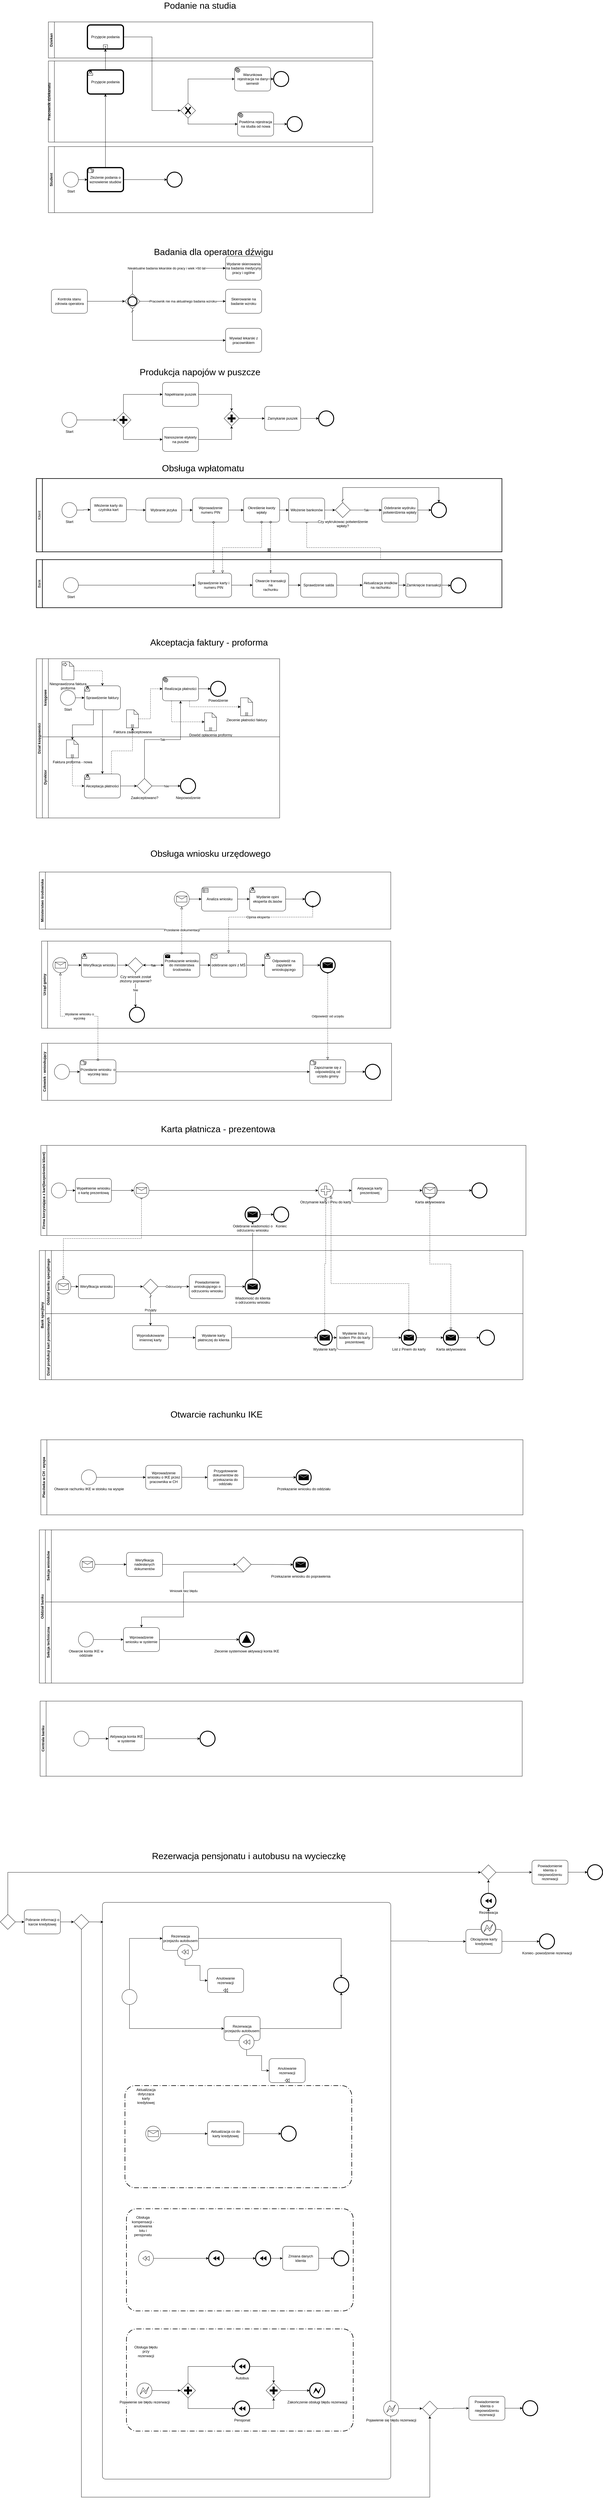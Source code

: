 <mxfile version="24.7.6">
  <diagram name="Strona-1" id="p0SzSgUpgOsD2zM8md9e">
    <mxGraphModel dx="6120" dy="2627" grid="1" gridSize="10" guides="1" tooltips="1" connect="1" arrows="1" fold="1" page="1" pageScale="1" pageWidth="827" pageHeight="1169" math="0" shadow="0">
      <root>
        <mxCell id="0" />
        <mxCell id="1" parent="0" />
        <mxCell id="AlgaWU_Uzo2HSWFZ5_zv-352" value="" style="points=[[0.25,0,0],[0.5,0,0],[0.75,0,0],[1,0.25,0],[1,0.5,0],[1,0.75,0],[0.75,1,0],[0.5,1,0],[0.25,1,0],[0,0.75,0],[0,0.5,0],[0,0.25,0]];shape=mxgraph.bpmn.task;whiteSpace=wrap;rectStyle=rounded;size=10;html=1;container=1;expand=0;collapsible=0;taskMarker=abstract;" vertex="1" parent="1">
          <mxGeometry x="210" y="6430" width="960" height="1920" as="geometry" />
        </mxCell>
        <mxCell id="AlgaWU_Uzo2HSWFZ5_zv-1" value="&lt;div&gt;Pracownik dziekanatu&lt;/div&gt;&lt;div&gt;&lt;br&gt;&lt;/div&gt;" style="swimlane;startSize=20;horizontal=0;html=1;whiteSpace=wrap;" vertex="1" parent="1">
          <mxGeometry x="30" y="300" width="1080" height="270" as="geometry" />
        </mxCell>
        <mxCell id="AlgaWU_Uzo2HSWFZ5_zv-15" value="Przyjęcie podania" style="points=[[0.25,0,0],[0.5,0,0],[0.75,0,0],[1,0.25,0],[1,0.5,0],[1,0.75,0],[0.75,1,0],[0.5,1,0],[0.25,1,0],[0,0.75,0],[0,0.5,0],[0,0.25,0]];shape=mxgraph.bpmn.task;whiteSpace=wrap;rectStyle=rounded;size=10;html=1;container=1;expand=0;collapsible=0;bpmnShapeType=call;taskMarker=user;" vertex="1" parent="AlgaWU_Uzo2HSWFZ5_zv-1">
          <mxGeometry x="130" y="30.0" width="120" height="80" as="geometry" />
        </mxCell>
        <mxCell id="AlgaWU_Uzo2HSWFZ5_zv-23" value="Warunkowa rejestracja na dany semestr" style="points=[[0.25,0,0],[0.5,0,0],[0.75,0,0],[1,0.25,0],[1,0.5,0],[1,0.75,0],[0.75,1,0],[0.5,1,0],[0.25,1,0],[0,0.75,0],[0,0.5,0],[0,0.25,0]];shape=mxgraph.bpmn.task;whiteSpace=wrap;rectStyle=rounded;size=10;html=1;container=1;expand=0;collapsible=0;taskMarker=service;" vertex="1" parent="AlgaWU_Uzo2HSWFZ5_zv-1">
          <mxGeometry x="620" y="20" width="120" height="80" as="geometry" />
        </mxCell>
        <mxCell id="AlgaWU_Uzo2HSWFZ5_zv-21" value="" style="points=[[0.25,0.25,0],[0.5,0,0],[0.75,0.25,0],[1,0.5,0],[0.75,0.75,0],[0.5,1,0],[0.25,0.75,0],[0,0.5,0]];shape=mxgraph.bpmn.gateway2;html=1;verticalLabelPosition=bottom;labelBackgroundColor=#ffffff;verticalAlign=top;align=center;perimeter=rhombusPerimeter;outlineConnect=0;outline=none;symbol=none;gwType=exclusive;" vertex="1" parent="AlgaWU_Uzo2HSWFZ5_zv-1">
          <mxGeometry x="440.003" y="140.0" width="50" height="50" as="geometry" />
        </mxCell>
        <mxCell id="AlgaWU_Uzo2HSWFZ5_zv-22" style="edgeStyle=orthogonalEdgeStyle;rounded=0;orthogonalLoop=1;jettySize=auto;html=1;exitX=0.5;exitY=0;exitDx=0;exitDy=0;exitPerimeter=0;entryX=0;entryY=0.5;entryDx=0;entryDy=0;entryPerimeter=0;" edge="1" parent="AlgaWU_Uzo2HSWFZ5_zv-1" source="AlgaWU_Uzo2HSWFZ5_zv-21" target="AlgaWU_Uzo2HSWFZ5_zv-23">
          <mxGeometry relative="1" as="geometry">
            <mxPoint x="590" y="30" as="targetPoint" />
          </mxGeometry>
        </mxCell>
        <mxCell id="AlgaWU_Uzo2HSWFZ5_zv-6" value="Dziekan" style="swimlane;startSize=20;horizontal=0;html=1;whiteSpace=wrap;" vertex="1" parent="1">
          <mxGeometry x="30" y="170" width="1080" height="120" as="geometry" />
        </mxCell>
        <mxCell id="AlgaWU_Uzo2HSWFZ5_zv-19" value="Przyjęcie podania" style="points=[[0.25,0,0],[0.5,0,0],[0.75,0,0],[1,0.25,0],[1,0.5,0],[1,0.75,0],[0.75,1,0],[0.5,1,0],[0.25,1,0],[0,0.75,0],[0,0.5,0],[0,0.25,0]];shape=mxgraph.bpmn.task;whiteSpace=wrap;rectStyle=rounded;size=10;html=1;container=1;expand=0;collapsible=0;bpmnShapeType=call;isLoopSub=1;" vertex="1" parent="AlgaWU_Uzo2HSWFZ5_zv-6">
          <mxGeometry x="130" y="10" width="120" height="80" as="geometry" />
        </mxCell>
        <mxCell id="AlgaWU_Uzo2HSWFZ5_zv-8" value="Student" style="swimlane;startSize=20;horizontal=0;html=1;whiteSpace=wrap;" vertex="1" parent="1">
          <mxGeometry x="30" y="585" width="1080" height="220" as="geometry" />
        </mxCell>
        <mxCell id="AlgaWU_Uzo2HSWFZ5_zv-9" value="Start" style="points=[[0.145,0.145,0],[0.5,0,0],[0.855,0.145,0],[1,0.5,0],[0.855,0.855,0],[0.5,1,0],[0.145,0.855,0],[0,0.5,0]];shape=mxgraph.bpmn.event;html=1;verticalLabelPosition=bottom;labelBackgroundColor=#ffffff;verticalAlign=top;align=center;perimeter=ellipsePerimeter;outlineConnect=0;aspect=fixed;outline=standard;symbol=general;" vertex="1" parent="AlgaWU_Uzo2HSWFZ5_zv-8">
          <mxGeometry x="50" y="85" width="50" height="50" as="geometry" />
        </mxCell>
        <mxCell id="AlgaWU_Uzo2HSWFZ5_zv-11" value="Złożenie podania o wznowienie studiów" style="points=[[0.25,0,0],[0.5,0,0],[0.75,0,0],[1,0.25,0],[1,0.5,0],[1,0.75,0],[0.75,1,0],[0.5,1,0],[0.25,1,0],[0,0.75,0],[0,0.5,0],[0,0.25,0]];shape=mxgraph.bpmn.task;whiteSpace=wrap;rectStyle=rounded;size=10;html=1;container=1;expand=0;collapsible=0;bpmnShapeType=call;taskMarker=manual;" vertex="1" parent="AlgaWU_Uzo2HSWFZ5_zv-8">
          <mxGeometry x="130" y="70" width="120" height="80" as="geometry" />
        </mxCell>
        <mxCell id="AlgaWU_Uzo2HSWFZ5_zv-10" style="edgeStyle=orthogonalEdgeStyle;rounded=0;orthogonalLoop=1;jettySize=auto;html=1;" edge="1" parent="AlgaWU_Uzo2HSWFZ5_zv-8" source="AlgaWU_Uzo2HSWFZ5_zv-9" target="AlgaWU_Uzo2HSWFZ5_zv-11">
          <mxGeometry relative="1" as="geometry">
            <mxPoint x="170" y="110" as="targetPoint" />
          </mxGeometry>
        </mxCell>
        <mxCell id="AlgaWU_Uzo2HSWFZ5_zv-14" style="edgeStyle=orthogonalEdgeStyle;rounded=0;orthogonalLoop=1;jettySize=auto;html=1;exitX=0.5;exitY=0;exitDx=0;exitDy=0;exitPerimeter=0;" edge="1" parent="1" source="AlgaWU_Uzo2HSWFZ5_zv-11" target="AlgaWU_Uzo2HSWFZ5_zv-15">
          <mxGeometry relative="1" as="geometry">
            <mxPoint x="220" y="380.0" as="targetPoint" />
          </mxGeometry>
        </mxCell>
        <mxCell id="AlgaWU_Uzo2HSWFZ5_zv-18" style="edgeStyle=orthogonalEdgeStyle;rounded=0;orthogonalLoop=1;jettySize=auto;html=1;exitX=0.5;exitY=0;exitDx=0;exitDy=0;exitPerimeter=0;" edge="1" parent="1" source="AlgaWU_Uzo2HSWFZ5_zv-15" target="AlgaWU_Uzo2HSWFZ5_zv-19">
          <mxGeometry relative="1" as="geometry">
            <mxPoint x="320" y="210" as="targetPoint" />
          </mxGeometry>
        </mxCell>
        <mxCell id="AlgaWU_Uzo2HSWFZ5_zv-24" style="edgeStyle=orthogonalEdgeStyle;rounded=0;orthogonalLoop=1;jettySize=auto;html=1;exitX=0.5;exitY=1;exitDx=0;exitDy=0;exitPerimeter=0;" edge="1" parent="1" source="AlgaWU_Uzo2HSWFZ5_zv-21" target="AlgaWU_Uzo2HSWFZ5_zv-25">
          <mxGeometry relative="1" as="geometry">
            <mxPoint x="720" y="510.0" as="targetPoint" />
          </mxGeometry>
        </mxCell>
        <mxCell id="AlgaWU_Uzo2HSWFZ5_zv-20" style="edgeStyle=orthogonalEdgeStyle;rounded=0;orthogonalLoop=1;jettySize=auto;html=1;entryX=0;entryY=0.5;entryDx=0;entryDy=0;entryPerimeter=0;" edge="1" parent="1" source="AlgaWU_Uzo2HSWFZ5_zv-19" target="AlgaWU_Uzo2HSWFZ5_zv-21">
          <mxGeometry relative="1" as="geometry">
            <mxPoint x="498.333" y="370.0" as="targetPoint" />
          </mxGeometry>
        </mxCell>
        <mxCell id="AlgaWU_Uzo2HSWFZ5_zv-28" value="" style="edgeStyle=orthogonalEdgeStyle;rounded=0;orthogonalLoop=1;jettySize=auto;html=1;" edge="1" parent="1" source="AlgaWU_Uzo2HSWFZ5_zv-25" target="AlgaWU_Uzo2HSWFZ5_zv-240">
          <mxGeometry relative="1" as="geometry">
            <mxPoint x="850.0" y="510" as="targetPoint" />
          </mxGeometry>
        </mxCell>
        <mxCell id="AlgaWU_Uzo2HSWFZ5_zv-25" value="Powtórna rejestracja na studia od nowa" style="points=[[0.25,0,0],[0.5,0,0],[0.75,0,0],[1,0.25,0],[1,0.5,0],[1,0.75,0],[0.75,1,0],[0.5,1,0],[0.25,1,0],[0,0.75,0],[0,0.5,0],[0,0.25,0]];shape=mxgraph.bpmn.task;whiteSpace=wrap;rectStyle=rounded;size=10;html=1;container=1;expand=0;collapsible=0;taskMarker=service;" vertex="1" parent="1">
          <mxGeometry x="660" y="470.0" width="120" height="80" as="geometry" />
        </mxCell>
        <mxCell id="AlgaWU_Uzo2HSWFZ5_zv-26" style="edgeStyle=orthogonalEdgeStyle;rounded=0;orthogonalLoop=1;jettySize=auto;html=1;" edge="1" parent="1" source="AlgaWU_Uzo2HSWFZ5_zv-23" target="AlgaWU_Uzo2HSWFZ5_zv-241">
          <mxGeometry relative="1" as="geometry">
            <mxPoint x="805.0" y="360" as="targetPoint" />
          </mxGeometry>
        </mxCell>
        <mxCell id="AlgaWU_Uzo2HSWFZ5_zv-34" value="&lt;font style=&quot;font-size: 30px;&quot;&gt;Podanie na studia&lt;br&gt;&lt;/font&gt;" style="text;html=1;strokeColor=none;fillColor=none;align=center;verticalAlign=middle;whiteSpace=wrap;rounded=0;" vertex="1" parent="1">
          <mxGeometry x="300" y="100" width="470" height="30" as="geometry" />
        </mxCell>
        <mxCell id="AlgaWU_Uzo2HSWFZ5_zv-36" value="&lt;font style=&quot;font-size: 30px;&quot;&gt;Produkcja napojów w puszcze&lt;br&gt;&lt;/font&gt;" style="text;html=1;strokeColor=none;fillColor=none;align=center;verticalAlign=middle;whiteSpace=wrap;rounded=0;" vertex="1" parent="1">
          <mxGeometry x="275" y="1320" width="520" height="30" as="geometry" />
        </mxCell>
        <mxCell id="AlgaWU_Uzo2HSWFZ5_zv-44" style="edgeStyle=orthogonalEdgeStyle;rounded=0;orthogonalLoop=1;jettySize=auto;html=1;" edge="1" parent="1" source="AlgaWU_Uzo2HSWFZ5_zv-43" target="AlgaWU_Uzo2HSWFZ5_zv-45">
          <mxGeometry relative="1" as="geometry">
            <mxPoint x="310" y="1100" as="targetPoint" />
          </mxGeometry>
        </mxCell>
        <mxCell id="AlgaWU_Uzo2HSWFZ5_zv-43" value="Kontrola stanu zdrowia operatora" style="points=[[0.25,0,0],[0.5,0,0],[0.75,0,0],[1,0.25,0],[1,0.5,0],[1,0.75,0],[0.75,1,0],[0.5,1,0],[0.25,1,0],[0,0.75,0],[0,0.5,0],[0,0.25,0]];shape=mxgraph.bpmn.task;whiteSpace=wrap;rectStyle=rounded;size=10;html=1;container=1;expand=0;collapsible=0;taskMarker=abstract;" vertex="1" parent="1">
          <mxGeometry x="40" y="1060" width="120" height="80" as="geometry" />
        </mxCell>
        <mxCell id="AlgaWU_Uzo2HSWFZ5_zv-47" value="Nieaktualne badania lekarskie do pracy i wiek &amp;gt;50 lat" style="edgeStyle=orthogonalEdgeStyle;rounded=0;orthogonalLoop=1;jettySize=auto;html=1;exitX=0.5;exitY=0;exitDx=0;exitDy=0;exitPerimeter=0;" edge="1" parent="1" source="AlgaWU_Uzo2HSWFZ5_zv-45" target="AlgaWU_Uzo2HSWFZ5_zv-48">
          <mxGeometry relative="1" as="geometry">
            <mxPoint x="570" y="990" as="targetPoint" />
            <Array as="points">
              <mxPoint x="310" y="990" />
            </Array>
          </mxGeometry>
        </mxCell>
        <mxCell id="AlgaWU_Uzo2HSWFZ5_zv-49" value="Pracownik nie ma aktualnego badania wzroku" style="edgeStyle=orthogonalEdgeStyle;rounded=0;orthogonalLoop=1;jettySize=auto;html=1;exitX=1;exitY=0.5;exitDx=0;exitDy=0;exitPerimeter=0;" edge="1" parent="1" source="AlgaWU_Uzo2HSWFZ5_zv-45" target="AlgaWU_Uzo2HSWFZ5_zv-50">
          <mxGeometry relative="1" as="geometry">
            <mxPoint x="640" y="1100" as="targetPoint" />
          </mxGeometry>
        </mxCell>
        <mxCell id="AlgaWU_Uzo2HSWFZ5_zv-45" value="" style="points=[[0.25,0.25,0],[0.5,0,0],[0.75,0.25,0],[1,0.5,0],[0.75,0.75,0],[0.5,1,0],[0.25,0.75,0],[0,0.5,0]];shape=mxgraph.bpmn.gateway2;html=1;verticalLabelPosition=bottom;labelBackgroundColor=#ffffff;verticalAlign=top;align=center;perimeter=rhombusPerimeter;outlineConnect=0;outline=end;symbol=general;" vertex="1" parent="1">
          <mxGeometry x="285" y="1075" width="50" height="50" as="geometry" />
        </mxCell>
        <mxCell id="AlgaWU_Uzo2HSWFZ5_zv-48" value="Wydanie skierowania na badania medycyny pracy i ogólne " style="points=[[0.25,0,0],[0.5,0,0],[0.75,0,0],[1,0.25,0],[1,0.5,0],[1,0.75,0],[0.75,1,0],[0.5,1,0],[0.25,1,0],[0,0.75,0],[0,0.5,0],[0,0.25,0]];shape=mxgraph.bpmn.task;whiteSpace=wrap;rectStyle=rounded;size=10;html=1;container=1;expand=0;collapsible=0;taskMarker=abstract;" vertex="1" parent="1">
          <mxGeometry x="620" y="950" width="120" height="80" as="geometry" />
        </mxCell>
        <mxCell id="AlgaWU_Uzo2HSWFZ5_zv-50" value="Skierowanie na badanie wzroku" style="points=[[0.25,0,0],[0.5,0,0],[0.75,0,0],[1,0.25,0],[1,0.5,0],[1,0.75,0],[0.75,1,0],[0.5,1,0],[0.25,1,0],[0,0.75,0],[0,0.5,0],[0,0.25,0]];shape=mxgraph.bpmn.task;whiteSpace=wrap;rectStyle=rounded;size=10;html=1;container=1;expand=0;collapsible=0;taskMarker=abstract;" vertex="1" parent="1">
          <mxGeometry x="620" y="1060" width="120" height="80" as="geometry" />
        </mxCell>
        <mxCell id="AlgaWU_Uzo2HSWFZ5_zv-52" value="Wywiad lekarski z pracownikiem" style="points=[[0.25,0,0],[0.5,0,0],[0.75,0,0],[1,0.25,0],[1,0.5,0],[1,0.75,0],[0.75,1,0],[0.5,1,0],[0.25,1,0],[0,0.75,0],[0,0.5,0],[0,0.25,0]];shape=mxgraph.bpmn.task;whiteSpace=wrap;rectStyle=rounded;size=10;html=1;container=1;expand=0;collapsible=0;taskMarker=abstract;" vertex="1" parent="1">
          <mxGeometry x="620" y="1190" width="120" height="80" as="geometry" />
        </mxCell>
        <mxCell id="AlgaWU_Uzo2HSWFZ5_zv-51" style="edgeStyle=orthogonalEdgeStyle;rounded=0;orthogonalLoop=1;jettySize=auto;html=1;exitX=0.5;exitY=1;exitDx=0;exitDy=0;exitPerimeter=0;entryX=0;entryY=0.5;entryDx=0;entryDy=0;entryPerimeter=0;targetPerimeterSpacing=5;flowAnimation=0;startArrow=dash;startFill=0;" edge="1" parent="1" source="AlgaWU_Uzo2HSWFZ5_zv-45" target="AlgaWU_Uzo2HSWFZ5_zv-52">
          <mxGeometry relative="1" as="geometry">
            <mxPoint x="670" y="1310" as="targetPoint" />
          </mxGeometry>
        </mxCell>
        <mxCell id="AlgaWU_Uzo2HSWFZ5_zv-53" value="&lt;font style=&quot;font-size: 30px;&quot;&gt;Badania dla operatora dźwigu&lt;br&gt;&lt;/font&gt;" style="text;html=1;strokeColor=none;fillColor=none;align=center;verticalAlign=middle;whiteSpace=wrap;rounded=0;" vertex="1" parent="1">
          <mxGeometry x="320" y="920" width="520" height="30" as="geometry" />
        </mxCell>
        <mxCell id="AlgaWU_Uzo2HSWFZ5_zv-55" style="edgeStyle=orthogonalEdgeStyle;rounded=0;orthogonalLoop=1;jettySize=auto;html=1;" edge="1" parent="1" source="AlgaWU_Uzo2HSWFZ5_zv-54" target="AlgaWU_Uzo2HSWFZ5_zv-58">
          <mxGeometry relative="1" as="geometry">
            <mxPoint x="280" y="1495" as="targetPoint" />
          </mxGeometry>
        </mxCell>
        <mxCell id="AlgaWU_Uzo2HSWFZ5_zv-54" value="Start" style="points=[[0.145,0.145,0],[0.5,0,0],[0.855,0.145,0],[1,0.5,0],[0.855,0.855,0],[0.5,1,0],[0.145,0.855,0],[0,0.5,0]];shape=mxgraph.bpmn.event;html=1;verticalLabelPosition=bottom;labelBackgroundColor=#ffffff;verticalAlign=top;align=center;perimeter=ellipsePerimeter;outlineConnect=0;aspect=fixed;outline=standard;symbol=general;" vertex="1" parent="1">
          <mxGeometry x="75" y="1470" width="50" height="50" as="geometry" />
        </mxCell>
        <mxCell id="AlgaWU_Uzo2HSWFZ5_zv-59" style="edgeStyle=orthogonalEdgeStyle;rounded=0;orthogonalLoop=1;jettySize=auto;html=1;entryX=0;entryY=0.5;entryDx=0;entryDy=0;entryPerimeter=0;exitX=0.5;exitY=0;exitDx=0;exitDy=0;exitPerimeter=0;" edge="1" parent="1" source="AlgaWU_Uzo2HSWFZ5_zv-58" target="AlgaWU_Uzo2HSWFZ5_zv-60">
          <mxGeometry relative="1" as="geometry">
            <mxPoint x="470" y="1410" as="targetPoint" />
          </mxGeometry>
        </mxCell>
        <mxCell id="AlgaWU_Uzo2HSWFZ5_zv-61" style="edgeStyle=orthogonalEdgeStyle;rounded=0;orthogonalLoop=1;jettySize=auto;html=1;exitX=0.5;exitY=1;exitDx=0;exitDy=0;exitPerimeter=0;" edge="1" parent="1" source="AlgaWU_Uzo2HSWFZ5_zv-58" target="AlgaWU_Uzo2HSWFZ5_zv-62">
          <mxGeometry relative="1" as="geometry">
            <mxPoint x="470" y="1560" as="targetPoint" />
          </mxGeometry>
        </mxCell>
        <mxCell id="AlgaWU_Uzo2HSWFZ5_zv-58" value="" style="points=[[0.25,0.25,0],[0.5,0,0],[0.75,0.25,0],[1,0.5,0],[0.75,0.75,0],[0.5,1,0],[0.25,0.75,0],[0,0.5,0]];shape=mxgraph.bpmn.gateway2;html=1;verticalLabelPosition=bottom;labelBackgroundColor=#ffffff;verticalAlign=top;align=center;perimeter=rhombusPerimeter;outlineConnect=0;outline=none;symbol=none;gwType=parallel;" vertex="1" parent="1">
          <mxGeometry x="255" y="1470" width="50" height="50" as="geometry" />
        </mxCell>
        <mxCell id="AlgaWU_Uzo2HSWFZ5_zv-63" style="edgeStyle=orthogonalEdgeStyle;rounded=0;orthogonalLoop=1;jettySize=auto;html=1;exitX=1;exitY=0.5;exitDx=0;exitDy=0;exitPerimeter=0;" edge="1" parent="1" source="AlgaWU_Uzo2HSWFZ5_zv-60" target="AlgaWU_Uzo2HSWFZ5_zv-64">
          <mxGeometry relative="1" as="geometry">
            <mxPoint x="640" y="1490" as="targetPoint" />
          </mxGeometry>
        </mxCell>
        <mxCell id="AlgaWU_Uzo2HSWFZ5_zv-60" value="Napełnianie puszek" style="points=[[0.25,0,0],[0.5,0,0],[0.75,0,0],[1,0.25,0],[1,0.5,0],[1,0.75,0],[0.75,1,0],[0.5,1,0],[0.25,1,0],[0,0.75,0],[0,0.5,0],[0,0.25,0]];shape=mxgraph.bpmn.task;whiteSpace=wrap;rectStyle=rounded;size=10;html=1;container=1;expand=0;collapsible=0;taskMarker=abstract;" vertex="1" parent="1">
          <mxGeometry x="410" y="1370" width="120" height="80" as="geometry" />
        </mxCell>
        <mxCell id="AlgaWU_Uzo2HSWFZ5_zv-62" value="Nanoszenie etykiety na puszke" style="points=[[0.25,0,0],[0.5,0,0],[0.75,0,0],[1,0.25,0],[1,0.5,0],[1,0.75,0],[0.75,1,0],[0.5,1,0],[0.25,1,0],[0,0.75,0],[0,0.5,0],[0,0.25,0]];shape=mxgraph.bpmn.task;whiteSpace=wrap;rectStyle=rounded;size=10;html=1;container=1;expand=0;collapsible=0;taskMarker=abstract;" vertex="1" parent="1">
          <mxGeometry x="410" y="1520" width="120" height="80" as="geometry" />
        </mxCell>
        <mxCell id="AlgaWU_Uzo2HSWFZ5_zv-66" style="edgeStyle=orthogonalEdgeStyle;rounded=0;orthogonalLoop=1;jettySize=auto;html=1;exitX=1;exitY=0.5;exitDx=0;exitDy=0;exitPerimeter=0;" edge="1" parent="1" source="AlgaWU_Uzo2HSWFZ5_zv-64" target="AlgaWU_Uzo2HSWFZ5_zv-67">
          <mxGeometry relative="1" as="geometry">
            <mxPoint x="720" y="1490" as="targetPoint" />
          </mxGeometry>
        </mxCell>
        <mxCell id="AlgaWU_Uzo2HSWFZ5_zv-64" value="" style="points=[[0.25,0.25,0],[0.5,0,0],[0.75,0.25,0],[1,0.5,0],[0.75,0.75,0],[0.5,1,0],[0.25,0.75,0],[0,0.5,0]];shape=mxgraph.bpmn.gateway2;html=1;verticalLabelPosition=bottom;labelBackgroundColor=#ffffff;verticalAlign=top;align=center;perimeter=rhombusPerimeter;outlineConnect=0;outline=none;symbol=none;gwType=parallel;" vertex="1" parent="1">
          <mxGeometry x="615" y="1465" width="50" height="50" as="geometry" />
        </mxCell>
        <mxCell id="AlgaWU_Uzo2HSWFZ5_zv-65" style="edgeStyle=orthogonalEdgeStyle;rounded=0;orthogonalLoop=1;jettySize=auto;html=1;entryX=0.5;entryY=1;entryDx=0;entryDy=0;entryPerimeter=0;" edge="1" parent="1" source="AlgaWU_Uzo2HSWFZ5_zv-62" target="AlgaWU_Uzo2HSWFZ5_zv-64">
          <mxGeometry relative="1" as="geometry" />
        </mxCell>
        <mxCell id="AlgaWU_Uzo2HSWFZ5_zv-68" style="edgeStyle=orthogonalEdgeStyle;rounded=0;orthogonalLoop=1;jettySize=auto;html=1;" edge="1" parent="1" source="AlgaWU_Uzo2HSWFZ5_zv-67" target="AlgaWU_Uzo2HSWFZ5_zv-237">
          <mxGeometry relative="1" as="geometry">
            <mxPoint x="955.0" y="1490" as="targetPoint" />
          </mxGeometry>
        </mxCell>
        <mxCell id="AlgaWU_Uzo2HSWFZ5_zv-67" value="Zamykanie puszek" style="points=[[0.25,0,0],[0.5,0,0],[0.75,0,0],[1,0.25,0],[1,0.5,0],[1,0.75,0],[0.75,1,0],[0.5,1,0],[0.25,1,0],[0,0.75,0],[0,0.5,0],[0,0.25,0]];shape=mxgraph.bpmn.task;whiteSpace=wrap;rectStyle=rounded;size=10;html=1;container=1;expand=0;collapsible=0;taskMarker=abstract;" vertex="1" parent="1">
          <mxGeometry x="750" y="1450" width="120" height="80" as="geometry" />
        </mxCell>
        <mxCell id="AlgaWU_Uzo2HSWFZ5_zv-70" value="&lt;font style=&quot;font-size: 30px;&quot;&gt;Obsługa wpłatomatu&lt;br&gt;&lt;/font&gt;" style="text;html=1;strokeColor=none;fillColor=none;align=center;verticalAlign=middle;whiteSpace=wrap;rounded=0;" vertex="1" parent="1">
          <mxGeometry x="285" y="1640" width="520" height="30" as="geometry" />
        </mxCell>
        <mxCell id="AlgaWU_Uzo2HSWFZ5_zv-94" value="Klient" style="shape=mxgraph.bpmn.swimlane;html=1;startSize=20;horizontal=0;swimlaneLine=1;collapsible=0;fontStyle=0;swimlaneFillColor=#ffffff;strokeWidth=2;isCollection=1;whiteSpace=wrap;" vertex="1" parent="1">
          <mxGeometry x="-10" y="1690" width="1550" height="244" as="geometry" />
        </mxCell>
        <mxCell id="AlgaWU_Uzo2HSWFZ5_zv-73" value="" style="edgeStyle=orthogonalEdgeStyle;rounded=0;orthogonalLoop=1;jettySize=auto;html=1;" edge="1" parent="1" source="AlgaWU_Uzo2HSWFZ5_zv-71" target="AlgaWU_Uzo2HSWFZ5_zv-80">
          <mxGeometry relative="1" as="geometry">
            <mxPoint x="170" y="1795" as="targetPoint" />
          </mxGeometry>
        </mxCell>
        <mxCell id="AlgaWU_Uzo2HSWFZ5_zv-71" value="Start" style="points=[[0.145,0.145,0],[0.5,0,0],[0.855,0.145,0],[1,0.5,0],[0.855,0.855,0],[0.5,1,0],[0.145,0.855,0],[0,0.5,0]];shape=mxgraph.bpmn.event;html=1;verticalLabelPosition=bottom;labelBackgroundColor=#ffffff;verticalAlign=top;align=center;perimeter=ellipsePerimeter;outlineConnect=0;aspect=fixed;outline=standard;symbol=general;" vertex="1" parent="1">
          <mxGeometry x="75" y="1770" width="50" height="50" as="geometry" />
        </mxCell>
        <mxCell id="AlgaWU_Uzo2HSWFZ5_zv-74" style="edgeStyle=orthogonalEdgeStyle;rounded=0;orthogonalLoop=1;jettySize=auto;html=1;exitX=1;exitY=0.5;exitDx=0;exitDy=0;exitPerimeter=0;" edge="1" parent="1" source="AlgaWU_Uzo2HSWFZ5_zv-80" target="AlgaWU_Uzo2HSWFZ5_zv-77">
          <mxGeometry relative="1" as="geometry">
            <mxPoint x="380" y="1795" as="targetPoint" />
            <mxPoint x="290" y="1795" as="sourcePoint" />
          </mxGeometry>
        </mxCell>
        <mxCell id="AlgaWU_Uzo2HSWFZ5_zv-81" style="edgeStyle=orthogonalEdgeStyle;rounded=0;orthogonalLoop=1;jettySize=auto;html=1;" edge="1" parent="1" source="AlgaWU_Uzo2HSWFZ5_zv-77" target="AlgaWU_Uzo2HSWFZ5_zv-82">
          <mxGeometry relative="1" as="geometry">
            <mxPoint x="570" y="1795" as="targetPoint" />
          </mxGeometry>
        </mxCell>
        <mxCell id="AlgaWU_Uzo2HSWFZ5_zv-80" value="&#xa;Włożenie karty do czytnika kart&#xa;&#xa;" style="points=[[0.25,0,0],[0.5,0,0],[0.75,0,0],[1,0.25,0],[1,0.5,0],[1,0.75,0],[0.75,1,0],[0.5,1,0],[0.25,1,0],[0,0.75,0],[0,0.5,0],[0,0.25,0]];shape=mxgraph.bpmn.task;whiteSpace=wrap;rectStyle=rounded;size=10;html=1;container=1;expand=0;collapsible=0;taskMarker=abstract;" vertex="1" parent="1">
          <mxGeometry x="170" y="1754" width="120" height="80" as="geometry" />
        </mxCell>
        <mxCell id="AlgaWU_Uzo2HSWFZ5_zv-83" style="edgeStyle=orthogonalEdgeStyle;rounded=0;orthogonalLoop=1;jettySize=auto;html=1;" edge="1" parent="1" source="AlgaWU_Uzo2HSWFZ5_zv-82" target="AlgaWU_Uzo2HSWFZ5_zv-84">
          <mxGeometry relative="1" as="geometry">
            <mxPoint x="710" y="1795" as="targetPoint" />
          </mxGeometry>
        </mxCell>
        <mxCell id="AlgaWU_Uzo2HSWFZ5_zv-82" value="Wprowadzenie numeru PIN" style="points=[[0.25,0,0],[0.5,0,0],[0.75,0,0],[1,0.25,0],[1,0.5,0],[1,0.75,0],[0.75,1,0],[0.5,1,0],[0.25,1,0],[0,0.75,0],[0,0.5,0],[0,0.25,0]];shape=mxgraph.bpmn.task;whiteSpace=wrap;rectStyle=rounded;size=10;html=1;container=1;expand=0;collapsible=0;taskMarker=abstract;" vertex="1" parent="1">
          <mxGeometry x="510" y="1755" width="120" height="80" as="geometry" />
        </mxCell>
        <mxCell id="AlgaWU_Uzo2HSWFZ5_zv-85" style="edgeStyle=orthogonalEdgeStyle;rounded=0;orthogonalLoop=1;jettySize=auto;html=1;" edge="1" parent="1" source="AlgaWU_Uzo2HSWFZ5_zv-84" target="AlgaWU_Uzo2HSWFZ5_zv-86">
          <mxGeometry relative="1" as="geometry">
            <mxPoint x="890" y="1795" as="targetPoint" />
          </mxGeometry>
        </mxCell>
        <mxCell id="AlgaWU_Uzo2HSWFZ5_zv-84" value="Określenie kwoty wpłaty" style="points=[[0.25,0,0],[0.5,0,0],[0.75,0,0],[1,0.25,0],[1,0.5,0],[1,0.75,0],[0.75,1,0],[0.5,1,0],[0.25,1,0],[0,0.75,0],[0,0.5,0],[0,0.25,0]];shape=mxgraph.bpmn.task;whiteSpace=wrap;rectStyle=rounded;size=10;html=1;container=1;expand=0;collapsible=0;taskMarker=abstract;" vertex="1" parent="1">
          <mxGeometry x="680" y="1755" width="120" height="80" as="geometry" />
        </mxCell>
        <mxCell id="AlgaWU_Uzo2HSWFZ5_zv-87" style="edgeStyle=orthogonalEdgeStyle;rounded=0;orthogonalLoop=1;jettySize=auto;html=1;" edge="1" parent="1" source="AlgaWU_Uzo2HSWFZ5_zv-86" target="AlgaWU_Uzo2HSWFZ5_zv-88">
          <mxGeometry relative="1" as="geometry">
            <mxPoint x="1010" y="1795" as="targetPoint" />
          </mxGeometry>
        </mxCell>
        <mxCell id="AlgaWU_Uzo2HSWFZ5_zv-110" style="edgeStyle=orthogonalEdgeStyle;rounded=0;orthogonalLoop=1;jettySize=auto;html=1;exitX=0.5;exitY=1;exitDx=0;exitDy=0;exitPerimeter=0;dashed=1;startArrow=oval;startFill=0;endArrow=block;endFill=0;" edge="1" parent="1" source="AlgaWU_Uzo2HSWFZ5_zv-86" target="AlgaWU_Uzo2HSWFZ5_zv-109">
          <mxGeometry relative="1" as="geometry" />
        </mxCell>
        <mxCell id="AlgaWU_Uzo2HSWFZ5_zv-86" value="Włożenie bankonów" style="points=[[0.25,0,0],[0.5,0,0],[0.75,0,0],[1,0.25,0],[1,0.5,0],[1,0.75,0],[0.75,1,0],[0.5,1,0],[0.25,1,0],[0,0.75,0],[0,0.5,0],[0,0.25,0]];shape=mxgraph.bpmn.task;whiteSpace=wrap;rectStyle=rounded;size=10;html=1;container=1;expand=0;collapsible=0;taskMarker=abstract;" vertex="1" parent="1">
          <mxGeometry x="830" y="1755" width="120" height="80" as="geometry" />
        </mxCell>
        <mxCell id="AlgaWU_Uzo2HSWFZ5_zv-89" value="Tak" style="edgeStyle=orthogonalEdgeStyle;rounded=0;orthogonalLoop=1;jettySize=auto;html=1;" edge="1" parent="1" source="AlgaWU_Uzo2HSWFZ5_zv-88" target="AlgaWU_Uzo2HSWFZ5_zv-90">
          <mxGeometry relative="1" as="geometry">
            <mxPoint x="1130" y="1795" as="targetPoint" />
          </mxGeometry>
        </mxCell>
        <mxCell id="AlgaWU_Uzo2HSWFZ5_zv-88" value="&lt;div&gt;Czy wykrukowac potwierdzenie &lt;br&gt;&lt;/div&gt;&lt;div&gt;wpłaty?&lt;br&gt;&lt;/div&gt;" style="points=[[0.25,0.25,0],[0.5,0,0],[0.75,0.25,0],[1,0.5,0],[0.75,0.75,0],[0.5,1,0],[0.25,0.75,0],[0,0.5,0]];shape=mxgraph.bpmn.gateway2;html=1;verticalLabelPosition=bottom;labelBackgroundColor=#ffffff;verticalAlign=top;align=center;perimeter=rhombusPerimeter;outlineConnect=0;outline=none;symbol=none;" vertex="1" parent="1">
          <mxGeometry x="985" y="1770" width="50" height="50" as="geometry" />
        </mxCell>
        <mxCell id="AlgaWU_Uzo2HSWFZ5_zv-91" style="edgeStyle=orthogonalEdgeStyle;rounded=0;orthogonalLoop=1;jettySize=auto;html=1;" edge="1" parent="1" source="AlgaWU_Uzo2HSWFZ5_zv-90">
          <mxGeometry relative="1" as="geometry">
            <mxPoint x="1305" y="1795" as="targetPoint" />
          </mxGeometry>
        </mxCell>
        <mxCell id="AlgaWU_Uzo2HSWFZ5_zv-90" value="Odebranie wydruku potwierdzenia wpłaty" style="points=[[0.25,0,0],[0.5,0,0],[0.75,0,0],[1,0.25,0],[1,0.5,0],[1,0.75,0],[0.75,1,0],[0.5,1,0],[0.25,1,0],[0,0.75,0],[0,0.5,0],[0,0.25,0]];shape=mxgraph.bpmn.task;whiteSpace=wrap;rectStyle=rounded;size=10;html=1;container=1;expand=0;collapsible=0;taskMarker=abstract;" vertex="1" parent="1">
          <mxGeometry x="1140" y="1755" width="120" height="80" as="geometry" />
        </mxCell>
        <mxCell id="AlgaWU_Uzo2HSWFZ5_zv-93" style="edgeStyle=orthogonalEdgeStyle;rounded=0;orthogonalLoop=1;jettySize=auto;html=1;exitX=0.5;exitY=0;exitDx=0;exitDy=0;exitPerimeter=0;entryX=0.5;entryY=0;entryDx=0;entryDy=0;entryPerimeter=0;startArrow=dash;startFill=0;" edge="1" parent="1" source="AlgaWU_Uzo2HSWFZ5_zv-88" target="AlgaWU_Uzo2HSWFZ5_zv-236">
          <mxGeometry relative="1" as="geometry">
            <mxPoint x="1330" y="1745" as="targetPoint" />
            <Array as="points">
              <mxPoint x="1330" y="1720" />
              <mxPoint x="1010" y="1720" />
            </Array>
          </mxGeometry>
        </mxCell>
        <mxCell id="AlgaWU_Uzo2HSWFZ5_zv-77" value="Wybranie jezyka" style="points=[[0.25,0,0],[0.5,0,0],[0.75,0,0],[1,0.25,0],[1,0.5,0],[1,0.75,0],[0.75,1,0],[0.5,1,0],[0.25,1,0],[0,0.75,0],[0,0.5,0],[0,0.25,0]];shape=mxgraph.bpmn.task;whiteSpace=wrap;rectStyle=rounded;size=10;html=1;container=1;expand=0;collapsible=0;taskMarker=abstract;" vertex="1" parent="1">
          <mxGeometry x="354" y="1755" width="120" height="80" as="geometry" />
        </mxCell>
        <mxCell id="AlgaWU_Uzo2HSWFZ5_zv-97" value="Bank" style="swimlane;html=1;startSize=20;fontStyle=0;collapsible=0;horizontal=0;swimlaneLine=1;swimlaneFillColor=#ffffff;strokeWidth=2;whiteSpace=wrap;" vertex="1" parent="1">
          <mxGeometry x="-10" y="1960" width="1550" height="160" as="geometry" />
        </mxCell>
        <mxCell id="AlgaWU_Uzo2HSWFZ5_zv-98" value="Start" style="points=[[0.145,0.145,0],[0.5,0,0],[0.855,0.145,0],[1,0.5,0],[0.855,0.855,0],[0.5,1,0],[0.145,0.855,0],[0,0.5,0]];shape=mxgraph.bpmn.event;html=1;verticalLabelPosition=bottom;labelBackgroundColor=#ffffff;verticalAlign=top;align=center;perimeter=ellipsePerimeter;outlineConnect=0;aspect=fixed;outline=standard;symbol=general;" vertex="1" parent="AlgaWU_Uzo2HSWFZ5_zv-97">
          <mxGeometry x="90" y="60" width="50" height="50" as="geometry" />
        </mxCell>
        <mxCell id="AlgaWU_Uzo2HSWFZ5_zv-100" value="Sprawdzenie karty i numeru PIN" style="points=[[0.25,0,0],[0.5,0,0],[0.75,0,0],[1,0.25,0],[1,0.5,0],[1,0.75,0],[0.75,1,0],[0.5,1,0],[0.25,1,0],[0,0.75,0],[0,0.5,0],[0,0.25,0]];shape=mxgraph.bpmn.task;whiteSpace=wrap;rectStyle=rounded;size=10;html=1;container=1;expand=0;collapsible=0;taskMarker=abstract;" vertex="1" parent="AlgaWU_Uzo2HSWFZ5_zv-97">
          <mxGeometry x="530" y="45" width="120" height="80" as="geometry" />
        </mxCell>
        <mxCell id="AlgaWU_Uzo2HSWFZ5_zv-99" style="edgeStyle=orthogonalEdgeStyle;rounded=0;orthogonalLoop=1;jettySize=auto;html=1;" edge="1" parent="AlgaWU_Uzo2HSWFZ5_zv-97" source="AlgaWU_Uzo2HSWFZ5_zv-98" target="AlgaWU_Uzo2HSWFZ5_zv-100">
          <mxGeometry relative="1" as="geometry">
            <mxPoint x="530" y="85" as="targetPoint" />
          </mxGeometry>
        </mxCell>
        <mxCell id="AlgaWU_Uzo2HSWFZ5_zv-104" value="&lt;div&gt;Otwarcie transakcji na &lt;br&gt;&lt;/div&gt;&lt;div&gt;rachunku&lt;br&gt;&lt;/div&gt;" style="points=[[0.25,0,0],[0.5,0,0],[0.75,0,0],[1,0.25,0],[1,0.5,0],[1,0.75,0],[0.75,1,0],[0.5,1,0],[0.25,1,0],[0,0.75,0],[0,0.5,0],[0,0.25,0]];shape=mxgraph.bpmn.task;whiteSpace=wrap;rectStyle=rounded;size=10;html=1;container=1;expand=0;collapsible=0;taskMarker=abstract;" vertex="1" parent="AlgaWU_Uzo2HSWFZ5_zv-97">
          <mxGeometry x="720" y="45" width="120" height="80" as="geometry" />
        </mxCell>
        <mxCell id="AlgaWU_Uzo2HSWFZ5_zv-103" style="edgeStyle=orthogonalEdgeStyle;rounded=0;orthogonalLoop=1;jettySize=auto;html=1;exitX=1;exitY=0.5;exitDx=0;exitDy=0;exitPerimeter=0;" edge="1" parent="AlgaWU_Uzo2HSWFZ5_zv-97" source="AlgaWU_Uzo2HSWFZ5_zv-100" target="AlgaWU_Uzo2HSWFZ5_zv-104">
          <mxGeometry relative="1" as="geometry">
            <mxPoint x="760" y="86" as="targetPoint" />
          </mxGeometry>
        </mxCell>
        <mxCell id="AlgaWU_Uzo2HSWFZ5_zv-107" value="Sprawdzenie salda" style="points=[[0.25,0,0],[0.5,0,0],[0.75,0,0],[1,0.25,0],[1,0.5,0],[1,0.75,0],[0.75,1,0],[0.5,1,0],[0.25,1,0],[0,0.75,0],[0,0.5,0],[0,0.25,0]];shape=mxgraph.bpmn.task;whiteSpace=wrap;rectStyle=rounded;size=10;html=1;container=1;expand=0;collapsible=0;taskMarker=abstract;" vertex="1" parent="AlgaWU_Uzo2HSWFZ5_zv-97">
          <mxGeometry x="880" y="45" width="120" height="80" as="geometry" />
        </mxCell>
        <mxCell id="AlgaWU_Uzo2HSWFZ5_zv-106" style="edgeStyle=orthogonalEdgeStyle;rounded=0;orthogonalLoop=1;jettySize=auto;html=1;exitX=1;exitY=0.5;exitDx=0;exitDy=0;exitPerimeter=0;" edge="1" parent="AlgaWU_Uzo2HSWFZ5_zv-97" source="AlgaWU_Uzo2HSWFZ5_zv-104" target="AlgaWU_Uzo2HSWFZ5_zv-107">
          <mxGeometry relative="1" as="geometry">
            <mxPoint x="900" y="86" as="targetPoint" />
          </mxGeometry>
        </mxCell>
        <mxCell id="AlgaWU_Uzo2HSWFZ5_zv-101" style="edgeStyle=orthogonalEdgeStyle;rounded=0;orthogonalLoop=1;jettySize=auto;html=1;entryX=0.5;entryY=0;entryDx=0;entryDy=0;entryPerimeter=0;dashed=1;startArrow=oval;startFill=0;endArrow=block;endFill=0;" edge="1" parent="1" target="AlgaWU_Uzo2HSWFZ5_zv-100">
          <mxGeometry relative="1" as="geometry">
            <mxPoint x="580" y="1836" as="sourcePoint" />
            <mxPoint x="545" y="2005" as="targetPoint" />
            <Array as="points">
              <mxPoint x="580" y="1930" />
              <mxPoint x="580" y="1930" />
            </Array>
          </mxGeometry>
        </mxCell>
        <mxCell id="AlgaWU_Uzo2HSWFZ5_zv-102" style="edgeStyle=orthogonalEdgeStyle;rounded=0;orthogonalLoop=1;jettySize=auto;html=1;exitX=0.5;exitY=1;exitDx=0;exitDy=0;exitPerimeter=0;entryX=0.75;entryY=0;entryDx=0;entryDy=0;entryPerimeter=0;dashed=1;endArrow=block;endFill=0;startArrow=oval;startFill=0;" edge="1" parent="1" source="AlgaWU_Uzo2HSWFZ5_zv-84" target="AlgaWU_Uzo2HSWFZ5_zv-100">
          <mxGeometry relative="1" as="geometry" />
        </mxCell>
        <mxCell id="AlgaWU_Uzo2HSWFZ5_zv-105" style="edgeStyle=orthogonalEdgeStyle;rounded=0;orthogonalLoop=1;jettySize=auto;html=1;exitX=0.75;exitY=1;exitDx=0;exitDy=0;exitPerimeter=0;entryX=0.5;entryY=0;entryDx=0;entryDy=0;entryPerimeter=0;dashed=1;startArrow=oval;startFill=0;endArrow=blockThin;endFill=0;" edge="1" parent="1" source="AlgaWU_Uzo2HSWFZ5_zv-84" target="AlgaWU_Uzo2HSWFZ5_zv-104">
          <mxGeometry relative="1" as="geometry" />
        </mxCell>
        <mxCell id="AlgaWU_Uzo2HSWFZ5_zv-111" style="edgeStyle=orthogonalEdgeStyle;rounded=0;orthogonalLoop=1;jettySize=auto;html=1;" edge="1" parent="1" source="AlgaWU_Uzo2HSWFZ5_zv-109" target="AlgaWU_Uzo2HSWFZ5_zv-112">
          <mxGeometry relative="1" as="geometry">
            <mxPoint x="1280" y="2045" as="targetPoint" />
          </mxGeometry>
        </mxCell>
        <mxCell id="AlgaWU_Uzo2HSWFZ5_zv-109" value="Aktualizacja środków na rachunku" style="points=[[0.25,0,0],[0.5,0,0],[0.75,0,0],[1,0.25,0],[1,0.5,0],[1,0.75,0],[0.75,1,0],[0.5,1,0],[0.25,1,0],[0,0.75,0],[0,0.5,0],[0,0.25,0]];shape=mxgraph.bpmn.task;whiteSpace=wrap;rectStyle=rounded;size=10;html=1;container=1;expand=0;collapsible=0;taskMarker=abstract;" vertex="1" parent="1">
          <mxGeometry x="1076" y="2005" width="120" height="80" as="geometry" />
        </mxCell>
        <mxCell id="AlgaWU_Uzo2HSWFZ5_zv-108" style="edgeStyle=orthogonalEdgeStyle;rounded=0;orthogonalLoop=1;jettySize=auto;html=1;" edge="1" parent="1" source="AlgaWU_Uzo2HSWFZ5_zv-107" target="AlgaWU_Uzo2HSWFZ5_zv-109">
          <mxGeometry relative="1" as="geometry">
            <mxPoint x="1136" y="2045" as="targetPoint" />
          </mxGeometry>
        </mxCell>
        <mxCell id="AlgaWU_Uzo2HSWFZ5_zv-114" style="edgeStyle=orthogonalEdgeStyle;rounded=0;orthogonalLoop=1;jettySize=auto;html=1;exitX=1;exitY=0.5;exitDx=0;exitDy=0;exitPerimeter=0;" edge="1" parent="1" source="AlgaWU_Uzo2HSWFZ5_zv-112" target="AlgaWU_Uzo2HSWFZ5_zv-234">
          <mxGeometry relative="1" as="geometry">
            <mxPoint x="1395" y="2046" as="targetPoint" />
          </mxGeometry>
        </mxCell>
        <mxCell id="AlgaWU_Uzo2HSWFZ5_zv-112" value="Zamknięcie transakcji" style="points=[[0.25,0,0],[0.5,0,0],[0.75,0,0],[1,0.25,0],[1,0.5,0],[1,0.75,0],[0.75,1,0],[0.5,1,0],[0.25,1,0],[0,0.75,0],[0,0.5,0],[0,0.25,0]];shape=mxgraph.bpmn.task;whiteSpace=wrap;rectStyle=rounded;size=10;html=1;container=1;expand=0;collapsible=0;taskMarker=abstract;" vertex="1" parent="1">
          <mxGeometry x="1220" y="2005" width="120" height="80" as="geometry" />
        </mxCell>
        <mxCell id="AlgaWU_Uzo2HSWFZ5_zv-116" value="&lt;font style=&quot;font-size: 30px;&quot;&gt;Akceptacja faktury - proforma&lt;br&gt;&lt;/font&gt;" style="text;html=1;strokeColor=none;fillColor=none;align=center;verticalAlign=middle;whiteSpace=wrap;rounded=0;" vertex="1" parent="1">
          <mxGeometry x="305" y="2220" width="520" height="30" as="geometry" />
        </mxCell>
        <mxCell id="AlgaWU_Uzo2HSWFZ5_zv-118" value="Dział księgowości" style="swimlane;html=1;childLayout=stackLayout;resizeParent=1;resizeParentMax=0;horizontal=0;startSize=20;horizontalStack=0;whiteSpace=wrap;" vertex="1" parent="1">
          <mxGeometry x="-10" y="2290" width="810" height="530" as="geometry" />
        </mxCell>
        <mxCell id="AlgaWU_Uzo2HSWFZ5_zv-119" value="księgowe" style="swimlane;html=1;startSize=20;horizontal=0;" vertex="1" parent="AlgaWU_Uzo2HSWFZ5_zv-118">
          <mxGeometry x="20" width="790" height="260" as="geometry" />
        </mxCell>
        <mxCell id="AlgaWU_Uzo2HSWFZ5_zv-122" value="Start" style="points=[[0.145,0.145,0],[0.5,0,0],[0.855,0.145,0],[1,0.5,0],[0.855,0.855,0],[0.5,1,0],[0.145,0.855,0],[0,0.5,0]];shape=mxgraph.bpmn.event;html=1;verticalLabelPosition=bottom;labelBackgroundColor=#ffffff;verticalAlign=top;align=center;perimeter=ellipsePerimeter;outlineConnect=0;aspect=fixed;outline=standard;symbol=general;" vertex="1" parent="AlgaWU_Uzo2HSWFZ5_zv-119">
          <mxGeometry x="60" y="105" width="50" height="50" as="geometry" />
        </mxCell>
        <mxCell id="AlgaWU_Uzo2HSWFZ5_zv-127" value="&lt;div&gt;Niesprawdzona faktura&lt;/div&gt;&lt;div&gt;proforma&lt;br&gt;&lt;/div&gt;" style="shape=mxgraph.bpmn.data;labelPosition=center;verticalLabelPosition=bottom;align=center;verticalAlign=top;size=15;html=1;bpmnTransferType=input;" vertex="1" parent="AlgaWU_Uzo2HSWFZ5_zv-119">
          <mxGeometry x="65" y="10" width="40" height="60" as="geometry" />
        </mxCell>
        <mxCell id="AlgaWU_Uzo2HSWFZ5_zv-141" value="Faktura zaakceptowana" style="shape=mxgraph.bpmn.data;labelPosition=center;verticalLabelPosition=bottom;align=center;verticalAlign=top;size=15;html=1;bpmnTransferType=none;isCollection=1;" vertex="1" parent="AlgaWU_Uzo2HSWFZ5_zv-119">
          <mxGeometry x="280" y="170" width="40" height="60" as="geometry" />
        </mxCell>
        <mxCell id="AlgaWU_Uzo2HSWFZ5_zv-146" value="Zlecenie płatności faktury" style="shape=mxgraph.bpmn.data;labelPosition=center;verticalLabelPosition=bottom;align=center;verticalAlign=top;size=15;html=1;bpmnTransferType=none;isCollection=1;" vertex="1" parent="AlgaWU_Uzo2HSWFZ5_zv-119">
          <mxGeometry x="660" y="130" width="40" height="60" as="geometry" />
        </mxCell>
        <mxCell id="AlgaWU_Uzo2HSWFZ5_zv-148" value="Dowód opłacenia proformy" style="shape=mxgraph.bpmn.data;labelPosition=center;verticalLabelPosition=bottom;align=center;verticalAlign=top;size=15;html=1;bpmnTransferType=none;isCollection=1;" vertex="1" parent="AlgaWU_Uzo2HSWFZ5_zv-119">
          <mxGeometry x="540" y="180" width="40" height="60" as="geometry" />
        </mxCell>
        <mxCell id="AlgaWU_Uzo2HSWFZ5_zv-233" value="Powodzenie" style="points=[[0.145,0.145,0],[0.5,0,0],[0.855,0.145,0],[1,0.5,0],[0.855,0.855,0],[0.5,1,0],[0.145,0.855,0],[0,0.5,0]];shape=mxgraph.bpmn.event;html=1;verticalLabelPosition=bottom;labelBackgroundColor=#ffffff;verticalAlign=top;align=center;perimeter=ellipsePerimeter;outlineConnect=0;aspect=fixed;outline=end;symbol=terminate2;" vertex="1" parent="AlgaWU_Uzo2HSWFZ5_zv-119">
          <mxGeometry x="560" y="75" width="50" height="50" as="geometry" />
        </mxCell>
        <mxCell id="AlgaWU_Uzo2HSWFZ5_zv-120" value="Dyrektor" style="swimlane;html=1;startSize=20;horizontal=0;" vertex="1" parent="AlgaWU_Uzo2HSWFZ5_zv-118">
          <mxGeometry x="20" y="260" width="790" height="270" as="geometry" />
        </mxCell>
        <mxCell id="AlgaWU_Uzo2HSWFZ5_zv-125" style="edgeStyle=orthogonalEdgeStyle;rounded=0;orthogonalLoop=1;jettySize=auto;html=1;" edge="1" parent="1" source="AlgaWU_Uzo2HSWFZ5_zv-124" target="AlgaWU_Uzo2HSWFZ5_zv-126">
          <mxGeometry relative="1" as="geometry">
            <mxPoint x="210" y="2713.529" as="targetPoint" />
          </mxGeometry>
        </mxCell>
        <mxCell id="AlgaWU_Uzo2HSWFZ5_zv-129" style="edgeStyle=orthogonalEdgeStyle;rounded=0;orthogonalLoop=1;jettySize=auto;html=1;exitX=0.25;exitY=1;exitDx=0;exitDy=0;exitPerimeter=0;" edge="1" parent="1" source="AlgaWU_Uzo2HSWFZ5_zv-124" target="AlgaWU_Uzo2HSWFZ5_zv-130">
          <mxGeometry relative="1" as="geometry">
            <mxPoint x="110" y="2590" as="targetPoint" />
          </mxGeometry>
        </mxCell>
        <mxCell id="AlgaWU_Uzo2HSWFZ5_zv-124" value="Sprawdzenie faktury" style="points=[[0.25,0,0],[0.5,0,0],[0.75,0,0],[1,0.25,0],[1,0.5,0],[1,0.75,0],[0.75,1,0],[0.5,1,0],[0.25,1,0],[0,0.75,0],[0,0.5,0],[0,0.25,0]];shape=mxgraph.bpmn.task;whiteSpace=wrap;rectStyle=rounded;size=10;html=1;container=1;expand=0;collapsible=0;taskMarker=user;" vertex="1" parent="1">
          <mxGeometry x="150" y="2380" width="120" height="80" as="geometry" />
        </mxCell>
        <mxCell id="AlgaWU_Uzo2HSWFZ5_zv-123" style="edgeStyle=orthogonalEdgeStyle;rounded=0;orthogonalLoop=1;jettySize=auto;html=1;" edge="1" parent="1" source="AlgaWU_Uzo2HSWFZ5_zv-122" target="AlgaWU_Uzo2HSWFZ5_zv-124">
          <mxGeometry relative="1" as="geometry">
            <mxPoint x="210" y="2420" as="targetPoint" />
          </mxGeometry>
        </mxCell>
        <mxCell id="AlgaWU_Uzo2HSWFZ5_zv-132" style="edgeStyle=orthogonalEdgeStyle;rounded=0;orthogonalLoop=1;jettySize=auto;html=1;" edge="1" parent="1" source="AlgaWU_Uzo2HSWFZ5_zv-126" target="AlgaWU_Uzo2HSWFZ5_zv-133">
          <mxGeometry relative="1" as="geometry">
            <mxPoint x="350" y="2713.529" as="targetPoint" />
          </mxGeometry>
        </mxCell>
        <mxCell id="AlgaWU_Uzo2HSWFZ5_zv-140" style="edgeStyle=orthogonalEdgeStyle;rounded=0;orthogonalLoop=1;jettySize=auto;html=1;exitX=0.75;exitY=0;exitDx=0;exitDy=0;exitPerimeter=0;dashed=1;" edge="1" parent="1" source="AlgaWU_Uzo2HSWFZ5_zv-126" target="AlgaWU_Uzo2HSWFZ5_zv-141">
          <mxGeometry relative="1" as="geometry">
            <mxPoint x="310" y="2510" as="targetPoint" />
          </mxGeometry>
        </mxCell>
        <mxCell id="AlgaWU_Uzo2HSWFZ5_zv-126" value="Akceptacja płatności" style="points=[[0.25,0,0],[0.5,0,0],[0.75,0,0],[1,0.25,0],[1,0.5,0],[1,0.75,0],[0.75,1,0],[0.5,1,0],[0.25,1,0],[0,0.75,0],[0,0.5,0],[0,0.25,0]];shape=mxgraph.bpmn.task;whiteSpace=wrap;rectStyle=rounded;size=10;html=1;container=1;expand=0;collapsible=0;taskMarker=user;" vertex="1" parent="1">
          <mxGeometry x="150" y="2673.529" width="120" height="80" as="geometry" />
        </mxCell>
        <mxCell id="AlgaWU_Uzo2HSWFZ5_zv-128" value="" style="edgeStyle=orthogonalEdgeStyle;rounded=0;orthogonalLoop=1;jettySize=auto;html=1;entryX=0.5;entryY=0;entryDx=0;entryDy=0;entryPerimeter=0;dashed=1;" edge="1" parent="1" source="AlgaWU_Uzo2HSWFZ5_zv-127" target="AlgaWU_Uzo2HSWFZ5_zv-124">
          <mxGeometry relative="1" as="geometry" />
        </mxCell>
        <mxCell id="AlgaWU_Uzo2HSWFZ5_zv-130" value="&lt;div&gt;Faktura proforma - nowa&lt;/div&gt;&lt;div&gt;&lt;br&gt;&lt;/div&gt;" style="shape=mxgraph.bpmn.data;labelPosition=center;verticalLabelPosition=bottom;align=center;verticalAlign=top;size=15;html=1;bpmnTransferType=none;isCollection=1;" vertex="1" parent="1">
          <mxGeometry x="90" y="2560" width="40" height="60" as="geometry" />
        </mxCell>
        <mxCell id="AlgaWU_Uzo2HSWFZ5_zv-131" style="edgeStyle=orthogonalEdgeStyle;rounded=0;orthogonalLoop=1;jettySize=auto;html=1;entryX=0;entryY=0.5;entryDx=0;entryDy=0;entryPerimeter=0;exitX=0.5;exitY=1;exitDx=0;exitDy=0;exitPerimeter=0;dashed=1;" edge="1" parent="1" source="AlgaWU_Uzo2HSWFZ5_zv-130" target="AlgaWU_Uzo2HSWFZ5_zv-126">
          <mxGeometry relative="1" as="geometry" />
        </mxCell>
        <mxCell id="AlgaWU_Uzo2HSWFZ5_zv-134" value="Nie " style="edgeStyle=orthogonalEdgeStyle;rounded=0;orthogonalLoop=1;jettySize=auto;html=1;" edge="1" parent="1" source="AlgaWU_Uzo2HSWFZ5_zv-133" target="AlgaWU_Uzo2HSWFZ5_zv-231">
          <mxGeometry relative="1" as="geometry">
            <mxPoint x="495" y="2713.529" as="targetPoint" />
          </mxGeometry>
        </mxCell>
        <mxCell id="AlgaWU_Uzo2HSWFZ5_zv-137" value="Tak" style="edgeStyle=orthogonalEdgeStyle;rounded=0;orthogonalLoop=1;jettySize=auto;html=1;exitX=0.5;exitY=0;exitDx=0;exitDy=0;exitPerimeter=0;" edge="1" parent="1" source="AlgaWU_Uzo2HSWFZ5_zv-133" target="AlgaWU_Uzo2HSWFZ5_zv-139">
          <mxGeometry relative="1" as="geometry">
            <mxPoint x="470" y="2390" as="targetPoint" />
          </mxGeometry>
        </mxCell>
        <mxCell id="AlgaWU_Uzo2HSWFZ5_zv-133" value="Zaakceptowano?" style="points=[[0.25,0.25,0],[0.5,0,0],[0.75,0.25,0],[1,0.5,0],[0.75,0.75,0],[0.5,1,0],[0.25,0.75,0],[0,0.5,0]];shape=mxgraph.bpmn.gateway2;html=1;verticalLabelPosition=bottom;labelBackgroundColor=#ffffff;verticalAlign=top;align=center;perimeter=rhombusPerimeter;outlineConnect=0;outline=none;symbol=none;" vertex="1" parent="1">
          <mxGeometry x="325" y="2688.529" width="50" height="50" as="geometry" />
        </mxCell>
        <mxCell id="AlgaWU_Uzo2HSWFZ5_zv-143" style="edgeStyle=orthogonalEdgeStyle;rounded=0;orthogonalLoop=1;jettySize=auto;html=1;" edge="1" parent="1" source="AlgaWU_Uzo2HSWFZ5_zv-139" target="AlgaWU_Uzo2HSWFZ5_zv-233">
          <mxGeometry relative="1" as="geometry">
            <mxPoint x="565" y="2390" as="targetPoint" />
          </mxGeometry>
        </mxCell>
        <mxCell id="AlgaWU_Uzo2HSWFZ5_zv-145" style="edgeStyle=orthogonalEdgeStyle;rounded=0;orthogonalLoop=1;jettySize=auto;html=1;exitX=0.75;exitY=1;exitDx=0;exitDy=0;exitPerimeter=0;dashed=1;" edge="1" parent="1" source="AlgaWU_Uzo2HSWFZ5_zv-139" target="AlgaWU_Uzo2HSWFZ5_zv-146">
          <mxGeometry relative="1" as="geometry">
            <mxPoint x="590" y="2480" as="targetPoint" />
          </mxGeometry>
        </mxCell>
        <mxCell id="AlgaWU_Uzo2HSWFZ5_zv-147" style="edgeStyle=orthogonalEdgeStyle;rounded=0;orthogonalLoop=1;jettySize=auto;html=1;exitX=0.25;exitY=1;exitDx=0;exitDy=0;exitPerimeter=0;dashed=1;" edge="1" parent="1" source="AlgaWU_Uzo2HSWFZ5_zv-139" target="AlgaWU_Uzo2HSWFZ5_zv-148">
          <mxGeometry relative="1" as="geometry">
            <mxPoint x="570" y="2520" as="targetPoint" />
            <Array as="points">
              <mxPoint x="440" y="2500" />
            </Array>
          </mxGeometry>
        </mxCell>
        <mxCell id="AlgaWU_Uzo2HSWFZ5_zv-139" value="Realizacja płatności" style="points=[[0.25,0,0],[0.5,0,0],[0.75,0,0],[1,0.25,0],[1,0.5,0],[1,0.75,0],[0.75,1,0],[0.5,1,0],[0.25,1,0],[0,0.75,0],[0,0.5,0],[0,0.25,0]];shape=mxgraph.bpmn.task;whiteSpace=wrap;rectStyle=rounded;size=10;html=1;container=1;expand=0;collapsible=0;taskMarker=service;" vertex="1" parent="1">
          <mxGeometry x="410" y="2350" width="120" height="80" as="geometry" />
        </mxCell>
        <mxCell id="AlgaWU_Uzo2HSWFZ5_zv-142" style="edgeStyle=orthogonalEdgeStyle;rounded=0;orthogonalLoop=1;jettySize=auto;html=1;entryX=0;entryY=0.5;entryDx=0;entryDy=0;entryPerimeter=0;dashed=1;" edge="1" parent="1" source="AlgaWU_Uzo2HSWFZ5_zv-141" target="AlgaWU_Uzo2HSWFZ5_zv-139">
          <mxGeometry relative="1" as="geometry" />
        </mxCell>
        <mxCell id="AlgaWU_Uzo2HSWFZ5_zv-149" value="&lt;font style=&quot;font-size: 30px;&quot;&gt;Obsługa wniosku urzędowego&lt;br&gt;&lt;/font&gt;" style="text;html=1;strokeColor=none;fillColor=none;align=center;verticalAlign=middle;whiteSpace=wrap;rounded=0;" vertex="1" parent="1">
          <mxGeometry x="310" y="2923" width="520" height="30" as="geometry" />
        </mxCell>
        <mxCell id="AlgaWU_Uzo2HSWFZ5_zv-150" value="Ministerstwo środowiska" style="swimlane;startSize=20;horizontal=0;html=1;whiteSpace=wrap;" vertex="1" parent="1">
          <mxGeometry y="3000" width="1170" height="190" as="geometry" />
        </mxCell>
        <mxCell id="AlgaWU_Uzo2HSWFZ5_zv-232" value="" style="points=[[0.145,0.145,0],[0.5,0,0],[0.855,0.145,0],[1,0.5,0],[0.855,0.855,0],[0.5,1,0],[0.145,0.855,0],[0,0.5,0]];shape=mxgraph.bpmn.event;html=1;verticalLabelPosition=bottom;labelBackgroundColor=#ffffff;verticalAlign=top;align=center;perimeter=ellipsePerimeter;outlineConnect=0;aspect=fixed;outline=end;symbol=terminate2;" vertex="1" parent="AlgaWU_Uzo2HSWFZ5_zv-150">
          <mxGeometry x="885" y="65" width="50" height="50" as="geometry" />
        </mxCell>
        <mxCell id="AlgaWU_Uzo2HSWFZ5_zv-151" value="Urząd gminy" style="swimlane;startSize=20;horizontal=0;html=1;whiteSpace=wrap;" vertex="1" parent="1">
          <mxGeometry x="7.5" y="3230" width="1162.5" height="290" as="geometry" />
        </mxCell>
        <mxCell id="AlgaWU_Uzo2HSWFZ5_zv-163" value="Weryfikacja wniosku" style="points=[[0.25,0,0],[0.5,0,0],[0.75,0,0],[1,0.25,0],[1,0.5,0],[1,0.75,0],[0.75,1,0],[0.5,1,0],[0.25,1,0],[0,0.75,0],[0,0.5,0],[0,0.25,0]];shape=mxgraph.bpmn.task;whiteSpace=wrap;rectStyle=rounded;size=10;html=1;container=1;expand=0;collapsible=0;taskMarker=user;" vertex="1" parent="AlgaWU_Uzo2HSWFZ5_zv-151">
          <mxGeometry x="132.5" y="40.002" width="120" height="80" as="geometry" />
        </mxCell>
        <mxCell id="AlgaWU_Uzo2HSWFZ5_zv-172" value="odebranie opini z MŚ" style="points=[[0.25,0,0],[0.5,0,0],[0.75,0,0],[1,0.25,0],[1,0.5,0],[1,0.75,0],[0.75,1,0],[0.5,1,0],[0.25,1,0],[0,0.75,0],[0,0.5,0],[0,0.25,0]];shape=mxgraph.bpmn.task;whiteSpace=wrap;rectStyle=rounded;size=10;html=1;container=1;expand=0;collapsible=0;taskMarker=receive;" vertex="1" parent="AlgaWU_Uzo2HSWFZ5_zv-151">
          <mxGeometry x="562.5" y="40.002" width="120" height="80" as="geometry" />
        </mxCell>
        <mxCell id="AlgaWU_Uzo2HSWFZ5_zv-171" style="edgeStyle=orthogonalEdgeStyle;rounded=0;orthogonalLoop=1;jettySize=auto;html=1;exitX=1;exitY=0.5;exitDx=0;exitDy=0;exitPerimeter=0;" edge="1" parent="AlgaWU_Uzo2HSWFZ5_zv-151" source="AlgaWU_Uzo2HSWFZ5_zv-173" target="AlgaWU_Uzo2HSWFZ5_zv-172">
          <mxGeometry relative="1" as="geometry">
            <mxPoint x="602.5" y="80.002" as="targetPoint" />
            <mxPoint x="526.5" y="80.043" as="sourcePoint" />
          </mxGeometry>
        </mxCell>
        <mxCell id="AlgaWU_Uzo2HSWFZ5_zv-173" value="Przekazanie wniosku do ministerstwa środowiska" style="points=[[0.25,0,0],[0.5,0,0],[0.75,0,0],[1,0.25,0],[1,0.5,0],[1,0.75,0],[0.75,1,0],[0.5,1,0],[0.25,1,0],[0,0.75,0],[0,0.5,0],[0,0.25,0]];shape=mxgraph.bpmn.task;whiteSpace=wrap;rectStyle=rounded;size=10;html=1;container=1;expand=0;collapsible=0;taskMarker=send;" vertex="1" parent="AlgaWU_Uzo2HSWFZ5_zv-151">
          <mxGeometry x="406.5" y="40" width="120" height="80" as="geometry" />
        </mxCell>
        <mxCell id="AlgaWU_Uzo2HSWFZ5_zv-176" value="Odpowiedź na zapytanie wnioskującego" style="points=[[0.25,0,0],[0.5,0,0],[0.75,0,0],[1,0.25,0],[1,0.5,0],[1,0.75,0],[0.75,1,0],[0.5,1,0],[0.25,1,0],[0,0.75,0],[0,0.5,0],[0,0.25,0]];shape=mxgraph.bpmn.task;whiteSpace=wrap;rectStyle=rounded;size=10;html=1;container=1;expand=0;collapsible=0;taskMarker=user;" vertex="1" parent="AlgaWU_Uzo2HSWFZ5_zv-151">
          <mxGeometry x="742.5" y="40" width="127.5" height="80" as="geometry" />
        </mxCell>
        <mxCell id="AlgaWU_Uzo2HSWFZ5_zv-175" style="edgeStyle=orthogonalEdgeStyle;rounded=0;orthogonalLoop=1;jettySize=auto;html=1;" edge="1" parent="AlgaWU_Uzo2HSWFZ5_zv-151" source="AlgaWU_Uzo2HSWFZ5_zv-172" target="AlgaWU_Uzo2HSWFZ5_zv-176">
          <mxGeometry relative="1" as="geometry">
            <mxPoint x="772.5" y="80.002" as="targetPoint" />
          </mxGeometry>
        </mxCell>
        <mxCell id="AlgaWU_Uzo2HSWFZ5_zv-230" value="" style="points=[[0.145,0.145,0],[0.5,0,0],[0.855,0.145,0],[1,0.5,0],[0.855,0.855,0],[0.5,1,0],[0.145,0.855,0],[0,0.5,0]];shape=mxgraph.bpmn.event;html=1;verticalLabelPosition=bottom;labelBackgroundColor=#ffffff;verticalAlign=top;align=center;perimeter=ellipsePerimeter;outlineConnect=0;aspect=fixed;outline=end;symbol=terminate2;" vertex="1" parent="AlgaWU_Uzo2HSWFZ5_zv-151">
          <mxGeometry x="292.5" y="220" width="50" height="50" as="geometry" />
        </mxCell>
        <mxCell id="AlgaWU_Uzo2HSWFZ5_zv-152" value="Człowiek - wnioskujący" style="swimlane;startSize=20;horizontal=0;html=1;whiteSpace=wrap;" vertex="1" parent="1">
          <mxGeometry x="7.5" y="3570" width="1165" height="190" as="geometry" />
        </mxCell>
        <mxCell id="AlgaWU_Uzo2HSWFZ5_zv-153" value="" style="points=[[0.145,0.145,0],[0.5,0,0],[0.855,0.145,0],[1,0.5,0],[0.855,0.855,0],[0.5,1,0],[0.145,0.855,0],[0,0.5,0]];shape=mxgraph.bpmn.event;html=1;verticalLabelPosition=bottom;labelBackgroundColor=#ffffff;verticalAlign=top;align=center;perimeter=ellipsePerimeter;outlineConnect=0;aspect=fixed;outline=standard;symbol=general;" vertex="1" parent="AlgaWU_Uzo2HSWFZ5_zv-152">
          <mxGeometry x="42.5" y="70" width="50" height="50" as="geometry" />
        </mxCell>
        <mxCell id="AlgaWU_Uzo2HSWFZ5_zv-155" value="Przesłanie wniosku&amp;nbsp; o wycinkę lasu" style="points=[[0.25,0,0],[0.5,0,0],[0.75,0,0],[1,0.25,0],[1,0.5,0],[1,0.75,0],[0.75,1,0],[0.5,1,0],[0.25,1,0],[0,0.75,0],[0,0.5,0],[0,0.25,0]];shape=mxgraph.bpmn.task;whiteSpace=wrap;rectStyle=rounded;size=10;html=1;container=1;expand=0;collapsible=0;taskMarker=manual;" vertex="1" parent="AlgaWU_Uzo2HSWFZ5_zv-152">
          <mxGeometry x="127.5" y="55" width="120" height="80" as="geometry" />
        </mxCell>
        <mxCell id="AlgaWU_Uzo2HSWFZ5_zv-154" style="edgeStyle=orthogonalEdgeStyle;rounded=0;orthogonalLoop=1;jettySize=auto;html=1;" edge="1" parent="AlgaWU_Uzo2HSWFZ5_zv-152" source="AlgaWU_Uzo2HSWFZ5_zv-153" target="AlgaWU_Uzo2HSWFZ5_zv-155">
          <mxGeometry relative="1" as="geometry">
            <mxPoint x="162.5" y="95" as="targetPoint" />
          </mxGeometry>
        </mxCell>
        <mxCell id="AlgaWU_Uzo2HSWFZ5_zv-157" value="Zapoznanie się z odpowiedzią od urzędu gminy" style="points=[[0.25,0,0],[0.5,0,0],[0.75,0,0],[1,0.25,0],[1,0.5,0],[1,0.75,0],[0.75,1,0],[0.5,1,0],[0.25,1,0],[0,0.75,0],[0,0.5,0],[0,0.25,0]];shape=mxgraph.bpmn.task;whiteSpace=wrap;rectStyle=rounded;size=10;html=1;container=1;expand=0;collapsible=0;taskMarker=manual;" vertex="1" parent="AlgaWU_Uzo2HSWFZ5_zv-152">
          <mxGeometry x="892.5" y="55" width="120" height="80" as="geometry" />
        </mxCell>
        <mxCell id="AlgaWU_Uzo2HSWFZ5_zv-156" style="edgeStyle=orthogonalEdgeStyle;rounded=0;orthogonalLoop=1;jettySize=auto;html=1;" edge="1" parent="AlgaWU_Uzo2HSWFZ5_zv-152" source="AlgaWU_Uzo2HSWFZ5_zv-155" target="AlgaWU_Uzo2HSWFZ5_zv-157">
          <mxGeometry relative="1" as="geometry">
            <mxPoint x="816.31" y="-15" as="targetPoint" />
          </mxGeometry>
        </mxCell>
        <mxCell id="AlgaWU_Uzo2HSWFZ5_zv-162" style="edgeStyle=orthogonalEdgeStyle;rounded=0;orthogonalLoop=1;jettySize=auto;html=1;exitX=1;exitY=0.5;exitDx=0;exitDy=0;exitPerimeter=0;" edge="1" parent="1" source="AlgaWU_Uzo2HSWFZ5_zv-161" target="AlgaWU_Uzo2HSWFZ5_zv-163">
          <mxGeometry relative="1" as="geometry">
            <mxPoint x="130" y="3309.762" as="targetPoint" />
          </mxGeometry>
        </mxCell>
        <mxCell id="AlgaWU_Uzo2HSWFZ5_zv-161" value="" style="points=[[0.145,0.145,0],[0.5,0,0],[0.855,0.145,0],[1,0.5,0],[0.855,0.855,0],[0.5,1,0],[0.145,0.855,0],[0,0.5,0]];shape=mxgraph.bpmn.event;html=1;verticalLabelPosition=bottom;labelBackgroundColor=#ffffff;verticalAlign=top;align=center;perimeter=ellipsePerimeter;outlineConnect=0;aspect=fixed;outline=standard;symbol=message;" vertex="1" parent="1">
          <mxGeometry x="45" y="3285" width="50" height="50" as="geometry" />
        </mxCell>
        <mxCell id="AlgaWU_Uzo2HSWFZ5_zv-160" value="&lt;div&gt;Wysłanie wniosku o &lt;br&gt;&lt;/div&gt;&lt;div&gt;wycinkę&lt;br&gt;&lt;/div&gt;" style="edgeStyle=orthogonalEdgeStyle;rounded=0;orthogonalLoop=1;jettySize=auto;html=1;exitX=0.5;exitY=0;exitDx=0;exitDy=0;exitPerimeter=0;dashed=1;startArrow=oval;startFill=0;endArrow=block;endFill=0;" edge="1" parent="1" source="AlgaWU_Uzo2HSWFZ5_zv-155" target="AlgaWU_Uzo2HSWFZ5_zv-161">
          <mxGeometry relative="1" as="geometry">
            <mxPoint x="70" y="3310" as="targetPoint" />
          </mxGeometry>
        </mxCell>
        <mxCell id="AlgaWU_Uzo2HSWFZ5_zv-166" value="Nie" style="edgeStyle=orthogonalEdgeStyle;rounded=0;orthogonalLoop=1;jettySize=auto;html=1;" edge="1" parent="1" source="AlgaWU_Uzo2HSWFZ5_zv-165">
          <mxGeometry relative="1" as="geometry">
            <mxPoint x="320" y="3450" as="targetPoint" />
          </mxGeometry>
        </mxCell>
        <mxCell id="AlgaWU_Uzo2HSWFZ5_zv-169" value="Tak" style="edgeStyle=orthogonalEdgeStyle;rounded=0;orthogonalLoop=1;jettySize=auto;html=1;" edge="1" parent="1" source="AlgaWU_Uzo2HSWFZ5_zv-165">
          <mxGeometry relative="1" as="geometry">
            <mxPoint x="414.0" y="3310.002" as="targetPoint" />
          </mxGeometry>
        </mxCell>
        <mxCell id="AlgaWU_Uzo2HSWFZ5_zv-165" value="&lt;div&gt;Czy wniosek został&lt;/div&gt;&lt;div&gt;złożony poprawnie?&lt;br&gt;&lt;/div&gt;" style="points=[[0.25,0.25,0],[0.5,0,0],[0.75,0.25,0],[1,0.5,0],[0.75,0.75,0],[0.5,1,0],[0.25,0.75,0],[0,0.5,0]];shape=mxgraph.bpmn.gateway2;html=1;verticalLabelPosition=bottom;labelBackgroundColor=#ffffff;verticalAlign=top;align=center;perimeter=rhombusPerimeter;outlineConnect=0;outline=none;symbol=none;" vertex="1" parent="1">
          <mxGeometry x="295" y="3285.002" width="50" height="50" as="geometry" />
        </mxCell>
        <mxCell id="AlgaWU_Uzo2HSWFZ5_zv-164" style="edgeStyle=orthogonalEdgeStyle;rounded=0;orthogonalLoop=1;jettySize=auto;html=1;" edge="1" parent="1" source="AlgaWU_Uzo2HSWFZ5_zv-163" target="AlgaWU_Uzo2HSWFZ5_zv-165">
          <mxGeometry relative="1" as="geometry">
            <mxPoint x="320" y="3310.002" as="targetPoint" />
          </mxGeometry>
        </mxCell>
        <mxCell id="AlgaWU_Uzo2HSWFZ5_zv-174" value="" style="edgeStyle=orthogonalEdgeStyle;rounded=0;orthogonalLoop=1;jettySize=auto;html=1;exitX=0;exitY=0.5;exitDx=0;exitDy=0;exitPerimeter=0;" edge="1" parent="1" source="AlgaWU_Uzo2HSWFZ5_zv-173" target="AlgaWU_Uzo2HSWFZ5_zv-165">
          <mxGeometry relative="1" as="geometry" />
        </mxCell>
        <mxCell id="AlgaWU_Uzo2HSWFZ5_zv-179" value="Odpowiedź od urzędu" style="edgeStyle=orthogonalEdgeStyle;rounded=0;orthogonalLoop=1;jettySize=auto;html=1;dashed=1;startArrow=oval;startFill=0;endArrow=block;endFill=0;" edge="1" parent="1" source="AlgaWU_Uzo2HSWFZ5_zv-178" target="AlgaWU_Uzo2HSWFZ5_zv-157">
          <mxGeometry relative="1" as="geometry">
            <Array as="points">
              <mxPoint x="960" y="3665" />
            </Array>
          </mxGeometry>
        </mxCell>
        <mxCell id="AlgaWU_Uzo2HSWFZ5_zv-178" value="" style="points=[[0.145,0.145,0],[0.5,0,0],[0.855,0.145,0],[1,0.5,0],[0.855,0.855,0],[0.5,1,0],[0.145,0.855,0],[0,0.5,0]];shape=mxgraph.bpmn.event;html=1;verticalLabelPosition=bottom;labelBackgroundColor=#ffffff;verticalAlign=top;align=center;perimeter=ellipsePerimeter;outlineConnect=0;aspect=fixed;outline=end;symbol=message;" vertex="1" parent="1">
          <mxGeometry x="935" y="3285" width="50" height="50" as="geometry" />
        </mxCell>
        <mxCell id="AlgaWU_Uzo2HSWFZ5_zv-177" style="edgeStyle=orthogonalEdgeStyle;rounded=0;orthogonalLoop=1;jettySize=auto;html=1;" edge="1" parent="1" source="AlgaWU_Uzo2HSWFZ5_zv-176" target="AlgaWU_Uzo2HSWFZ5_zv-178">
          <mxGeometry relative="1" as="geometry">
            <mxPoint x="960" y="3310" as="targetPoint" />
          </mxGeometry>
        </mxCell>
        <mxCell id="AlgaWU_Uzo2HSWFZ5_zv-182" style="edgeStyle=orthogonalEdgeStyle;rounded=0;orthogonalLoop=1;jettySize=auto;html=1;" edge="1" parent="1" source="AlgaWU_Uzo2HSWFZ5_zv-181" target="AlgaWU_Uzo2HSWFZ5_zv-183">
          <mxGeometry relative="1" as="geometry">
            <mxPoint x="600" y="3090" as="targetPoint" />
          </mxGeometry>
        </mxCell>
        <mxCell id="AlgaWU_Uzo2HSWFZ5_zv-181" value="" style="points=[[0.145,0.145,0],[0.5,0,0],[0.855,0.145,0],[1,0.5,0],[0.855,0.855,0],[0.5,1,0],[0.145,0.855,0],[0,0.5,0]];shape=mxgraph.bpmn.event;html=1;verticalLabelPosition=bottom;labelBackgroundColor=#ffffff;verticalAlign=top;align=center;perimeter=ellipsePerimeter;outlineConnect=0;aspect=fixed;outline=standard;symbol=message;" vertex="1" parent="1">
          <mxGeometry x="449.077" y="3065" width="50" height="50" as="geometry" />
        </mxCell>
        <mxCell id="AlgaWU_Uzo2HSWFZ5_zv-180" value="Przesłanie dokumentacji" style="edgeStyle=orthogonalEdgeStyle;rounded=0;orthogonalLoop=1;jettySize=auto;html=1;exitX=0.5;exitY=0;exitDx=0;exitDy=0;exitPerimeter=0;dashed=1;startArrow=oval;startFill=0;endArrow=block;endFill=0;" edge="1" parent="1" source="AlgaWU_Uzo2HSWFZ5_zv-173" target="AlgaWU_Uzo2HSWFZ5_zv-181">
          <mxGeometry relative="1" as="geometry">
            <mxPoint x="474.077" y="3090" as="targetPoint" />
          </mxGeometry>
        </mxCell>
        <mxCell id="AlgaWU_Uzo2HSWFZ5_zv-184" style="edgeStyle=orthogonalEdgeStyle;rounded=0;orthogonalLoop=1;jettySize=auto;html=1;" edge="1" parent="1" source="AlgaWU_Uzo2HSWFZ5_zv-183" target="AlgaWU_Uzo2HSWFZ5_zv-185">
          <mxGeometry relative="1" as="geometry">
            <mxPoint x="760" y="3090" as="targetPoint" />
          </mxGeometry>
        </mxCell>
        <mxCell id="AlgaWU_Uzo2HSWFZ5_zv-183" value="Analiza wniosku" style="points=[[0.25,0,0],[0.5,0,0],[0.75,0,0],[1,0.25,0],[1,0.5,0],[1,0.75,0],[0.75,1,0],[0.5,1,0],[0.25,1,0],[0,0.75,0],[0,0.5,0],[0,0.25,0]];shape=mxgraph.bpmn.task;whiteSpace=wrap;rectStyle=rounded;size=10;html=1;container=1;expand=0;collapsible=0;taskMarker=businessRule;" vertex="1" parent="1">
          <mxGeometry x="540" y="3050" width="120" height="80" as="geometry" />
        </mxCell>
        <mxCell id="AlgaWU_Uzo2HSWFZ5_zv-186" style="edgeStyle=orthogonalEdgeStyle;rounded=0;orthogonalLoop=1;jettySize=auto;html=1;" edge="1" parent="1" source="AlgaWU_Uzo2HSWFZ5_zv-185" target="AlgaWU_Uzo2HSWFZ5_zv-232">
          <mxGeometry relative="1" as="geometry">
            <mxPoint x="885" y="3090" as="targetPoint" />
          </mxGeometry>
        </mxCell>
        <mxCell id="AlgaWU_Uzo2HSWFZ5_zv-185" value="Wydanie opini eksperta ds.lasów" style="points=[[0.25,0,0],[0.5,0,0],[0.75,0,0],[1,0.25,0],[1,0.5,0],[1,0.75,0],[0.75,1,0],[0.5,1,0],[0.25,1,0],[0,0.75,0],[0,0.5,0],[0,0.25,0]];shape=mxgraph.bpmn.task;whiteSpace=wrap;rectStyle=rounded;size=10;html=1;container=1;expand=0;collapsible=0;taskMarker=user;" vertex="1" parent="1">
          <mxGeometry x="700" y="3050" width="120" height="80" as="geometry" />
        </mxCell>
        <mxCell id="AlgaWU_Uzo2HSWFZ5_zv-188" value="Opinia eksperta" style="edgeStyle=orthogonalEdgeStyle;rounded=0;orthogonalLoop=1;jettySize=auto;html=1;dashed=1;startArrow=oval;startFill=0;endArrow=block;endFill=0;" edge="1" parent="1" target="AlgaWU_Uzo2HSWFZ5_zv-172">
          <mxGeometry relative="1" as="geometry">
            <mxPoint x="910" y="3115" as="sourcePoint" />
            <Array as="points">
              <mxPoint x="910" y="3150" />
              <mxPoint x="630" y="3150" />
            </Array>
          </mxGeometry>
        </mxCell>
        <mxCell id="AlgaWU_Uzo2HSWFZ5_zv-189" value="&lt;font style=&quot;font-size: 30px;&quot;&gt;Karta płatnicza - prezentowa&lt;br&gt;&lt;/font&gt;" style="text;html=1;strokeColor=none;fillColor=none;align=center;verticalAlign=middle;whiteSpace=wrap;rounded=0;" vertex="1" parent="1">
          <mxGeometry x="335" y="3840" width="520" height="30" as="geometry" />
        </mxCell>
        <mxCell id="AlgaWU_Uzo2HSWFZ5_zv-190" value="Firma korzystająca z kart(bezpośredni klient)" style="swimlane;startSize=20;horizontal=0;html=1;whiteSpace=wrap;" vertex="1" parent="1">
          <mxGeometry x="5" y="3910" width="1615" height="300" as="geometry" />
        </mxCell>
        <mxCell id="AlgaWU_Uzo2HSWFZ5_zv-196" value="" style="points=[[0.145,0.145,0],[0.5,0,0],[0.855,0.145,0],[1,0.5,0],[0.855,0.855,0],[0.5,1,0],[0.145,0.855,0],[0,0.5,0]];shape=mxgraph.bpmn.event;html=1;verticalLabelPosition=bottom;labelBackgroundColor=#ffffff;verticalAlign=top;align=center;perimeter=ellipsePerimeter;outlineConnect=0;aspect=fixed;outline=standard;symbol=general;" vertex="1" parent="AlgaWU_Uzo2HSWFZ5_zv-190">
          <mxGeometry x="35" y="125" width="50" height="50" as="geometry" />
        </mxCell>
        <mxCell id="AlgaWU_Uzo2HSWFZ5_zv-198" value="Wypełnienie wniosku o kartę prezentową" style="points=[[0.25,0,0],[0.5,0,0],[0.75,0,0],[1,0.25,0],[1,0.5,0],[1,0.75,0],[0.75,1,0],[0.5,1,0],[0.25,1,0],[0,0.75,0],[0,0.5,0],[0,0.25,0]];shape=mxgraph.bpmn.task;whiteSpace=wrap;rectStyle=rounded;size=10;html=1;container=1;expand=0;collapsible=0;taskMarker=abstract;" vertex="1" parent="AlgaWU_Uzo2HSWFZ5_zv-190">
          <mxGeometry x="115" y="110.0" width="120" height="80" as="geometry" />
        </mxCell>
        <mxCell id="AlgaWU_Uzo2HSWFZ5_zv-197" style="edgeStyle=orthogonalEdgeStyle;rounded=0;orthogonalLoop=1;jettySize=auto;html=1;" edge="1" parent="AlgaWU_Uzo2HSWFZ5_zv-190" source="AlgaWU_Uzo2HSWFZ5_zv-196" target="AlgaWU_Uzo2HSWFZ5_zv-198">
          <mxGeometry relative="1" as="geometry">
            <mxPoint x="155" y="150.0" as="targetPoint" />
          </mxGeometry>
        </mxCell>
        <mxCell id="AlgaWU_Uzo2HSWFZ5_zv-192" value="Bank specjlany" style="swimlane;html=1;childLayout=stackLayout;resizeParent=1;resizeParentMax=0;horizontal=0;startSize=20;horizontalStack=0;whiteSpace=wrap;" vertex="1" parent="1">
          <mxGeometry y="4260" width="1610" height="430" as="geometry" />
        </mxCell>
        <mxCell id="AlgaWU_Uzo2HSWFZ5_zv-193" value="Oddział banku specjalnego" style="swimlane;html=1;startSize=20;horizontal=0;" vertex="1" parent="AlgaWU_Uzo2HSWFZ5_zv-192">
          <mxGeometry x="20" width="1590" height="210" as="geometry" />
        </mxCell>
        <mxCell id="AlgaWU_Uzo2HSWFZ5_zv-212" value="Weryfikacja wniosku" style="points=[[0.25,0,0],[0.5,0,0],[0.75,0,0],[1,0.25,0],[1,0.5,0],[1,0.75,0],[0.75,1,0],[0.5,1,0],[0.25,1,0],[0,0.75,0],[0,0.5,0],[0,0.25,0]];shape=mxgraph.bpmn.task;whiteSpace=wrap;rectStyle=rounded;size=10;html=1;container=1;expand=0;collapsible=0;taskMarker=abstract;" vertex="1" parent="AlgaWU_Uzo2HSWFZ5_zv-193">
          <mxGeometry x="110" y="80.0" width="120" height="80" as="geometry" />
        </mxCell>
        <mxCell id="AlgaWU_Uzo2HSWFZ5_zv-217" value="Powiadomienie wnioskującego o odrzuceniu wniosku" style="points=[[0.25,0,0],[0.5,0,0],[0.75,0,0],[1,0.25,0],[1,0.5,0],[1,0.75,0],[0.75,1,0],[0.5,1,0],[0.25,1,0],[0,0.75,0],[0,0.5,0],[0,0.25,0]];shape=mxgraph.bpmn.task;whiteSpace=wrap;rectStyle=rounded;size=10;html=1;container=1;expand=0;collapsible=0;taskMarker=abstract;" vertex="1" parent="AlgaWU_Uzo2HSWFZ5_zv-193">
          <mxGeometry x="479.08" y="79.996" width="120" height="80" as="geometry" />
        </mxCell>
        <mxCell id="AlgaWU_Uzo2HSWFZ5_zv-194" value="Dział produkcji kart prezentowych" style="swimlane;html=1;startSize=20;horizontal=0;" vertex="1" parent="AlgaWU_Uzo2HSWFZ5_zv-192">
          <mxGeometry x="20" y="210" width="1590" height="220" as="geometry" />
        </mxCell>
        <mxCell id="AlgaWU_Uzo2HSWFZ5_zv-201" style="edgeStyle=orthogonalEdgeStyle;rounded=0;orthogonalLoop=1;jettySize=auto;html=1;" edge="1" parent="1" source="AlgaWU_Uzo2HSWFZ5_zv-200" target="AlgaWU_Uzo2HSWFZ5_zv-202">
          <mxGeometry relative="1" as="geometry">
            <mxPoint x="953.333" y="4060.0" as="targetPoint" />
          </mxGeometry>
        </mxCell>
        <mxCell id="AlgaWU_Uzo2HSWFZ5_zv-209" style="edgeStyle=orthogonalEdgeStyle;rounded=0;orthogonalLoop=1;jettySize=auto;html=1;exitX=0.5;exitY=1;exitDx=0;exitDy=0;exitPerimeter=0;dashed=1;startArrow=oval;startFill=0;endArrow=block;endFill=0;" edge="1" parent="1" source="AlgaWU_Uzo2HSWFZ5_zv-200" target="AlgaWU_Uzo2HSWFZ5_zv-210">
          <mxGeometry relative="1" as="geometry">
            <mxPoint x="80" y="4380.0" as="targetPoint" />
          </mxGeometry>
        </mxCell>
        <mxCell id="AlgaWU_Uzo2HSWFZ5_zv-200" value="" style="points=[[0.145,0.145,0],[0.5,0,0],[0.855,0.145,0],[1,0.5,0],[0.855,0.855,0],[0.5,1,0],[0.145,0.855,0],[0,0.5,0]];shape=mxgraph.bpmn.event;html=1;verticalLabelPosition=bottom;labelBackgroundColor=#ffffff;verticalAlign=top;align=center;perimeter=ellipsePerimeter;outlineConnect=0;aspect=fixed;outline=standard;symbol=message;" vertex="1" parent="1">
          <mxGeometry x="315" y="4035.0" width="50" height="50" as="geometry" />
        </mxCell>
        <mxCell id="AlgaWU_Uzo2HSWFZ5_zv-199" style="edgeStyle=orthogonalEdgeStyle;rounded=0;orthogonalLoop=1;jettySize=auto;html=1;" edge="1" parent="1" source="AlgaWU_Uzo2HSWFZ5_zv-198" target="AlgaWU_Uzo2HSWFZ5_zv-200">
          <mxGeometry relative="1" as="geometry">
            <mxPoint x="340" y="4060.0" as="targetPoint" />
          </mxGeometry>
        </mxCell>
        <mxCell id="AlgaWU_Uzo2HSWFZ5_zv-203" style="edgeStyle=orthogonalEdgeStyle;rounded=0;orthogonalLoop=1;jettySize=auto;html=1;" edge="1" parent="1" source="AlgaWU_Uzo2HSWFZ5_zv-202" target="AlgaWU_Uzo2HSWFZ5_zv-204">
          <mxGeometry relative="1" as="geometry">
            <mxPoint x="1100" y="4060.0" as="targetPoint" />
          </mxGeometry>
        </mxCell>
        <mxCell id="AlgaWU_Uzo2HSWFZ5_zv-202" value="Otrzymanie karty i Pinu do karty" style="points=[[0.145,0.145,0],[0.5,0,0],[0.855,0.145,0],[1,0.5,0],[0.855,0.855,0],[0.5,1,0],[0.145,0.855,0],[0,0.5,0]];shape=mxgraph.bpmn.event;html=1;verticalLabelPosition=bottom;labelBackgroundColor=#ffffff;verticalAlign=top;align=center;perimeter=ellipsePerimeter;outlineConnect=0;aspect=fixed;outline=eventInt;symbol=parallelMultiple;" vertex="1" parent="1">
          <mxGeometry x="928.333" y="4035.0" width="50" height="50" as="geometry" />
        </mxCell>
        <mxCell id="AlgaWU_Uzo2HSWFZ5_zv-205" style="edgeStyle=orthogonalEdgeStyle;rounded=0;orthogonalLoop=1;jettySize=auto;html=1;" edge="1" parent="1" source="AlgaWU_Uzo2HSWFZ5_zv-204" target="AlgaWU_Uzo2HSWFZ5_zv-206">
          <mxGeometry relative="1" as="geometry">
            <mxPoint x="1300" y="4060.0" as="targetPoint" />
          </mxGeometry>
        </mxCell>
        <mxCell id="AlgaWU_Uzo2HSWFZ5_zv-204" value="Aktywacja karty prezentowej" style="points=[[0.25,0,0],[0.5,0,0],[0.75,0,0],[1,0.25,0],[1,0.5,0],[1,0.75,0],[0.75,1,0],[0.5,1,0],[0.25,1,0],[0,0.75,0],[0,0.5,0],[0,0.25,0]];shape=mxgraph.bpmn.task;whiteSpace=wrap;rectStyle=rounded;size=10;html=1;container=1;expand=0;collapsible=0;taskMarker=abstract;" vertex="1" parent="1">
          <mxGeometry x="1040" y="4020.0" width="120" height="80" as="geometry" />
        </mxCell>
        <mxCell id="AlgaWU_Uzo2HSWFZ5_zv-207" style="edgeStyle=orthogonalEdgeStyle;rounded=0;orthogonalLoop=1;jettySize=auto;html=1;" edge="1" parent="1" source="AlgaWU_Uzo2HSWFZ5_zv-206" target="AlgaWU_Uzo2HSWFZ5_zv-227">
          <mxGeometry relative="1" as="geometry">
            <mxPoint x="1465" y="4060.0" as="targetPoint" />
          </mxGeometry>
        </mxCell>
        <mxCell id="AlgaWU_Uzo2HSWFZ5_zv-206" value="Karta aktywowana" style="points=[[0.145,0.145,0],[0.5,0,0],[0.855,0.145,0],[1,0.5,0],[0.855,0.855,0],[0.5,1,0],[0.145,0.855,0],[0,0.5,0]];shape=mxgraph.bpmn.event;html=1;verticalLabelPosition=bottom;labelBackgroundColor=#ffffff;verticalAlign=top;align=center;perimeter=ellipsePerimeter;outlineConnect=0;aspect=fixed;outline=catching;symbol=message;" vertex="1" parent="1">
          <mxGeometry x="1275" y="4035.0" width="50" height="50" as="geometry" />
        </mxCell>
        <mxCell id="AlgaWU_Uzo2HSWFZ5_zv-211" style="edgeStyle=orthogonalEdgeStyle;rounded=0;orthogonalLoop=1;jettySize=auto;html=1;" edge="1" parent="1" source="AlgaWU_Uzo2HSWFZ5_zv-210" target="AlgaWU_Uzo2HSWFZ5_zv-212">
          <mxGeometry relative="1" as="geometry">
            <mxPoint x="160" y="4380.0" as="targetPoint" />
          </mxGeometry>
        </mxCell>
        <mxCell id="AlgaWU_Uzo2HSWFZ5_zv-210" value="" style="points=[[0.145,0.145,0],[0.5,0,0],[0.855,0.145,0],[1,0.5,0],[0.855,0.855,0],[0.5,1,0],[0.145,0.855,0],[0,0.5,0]];shape=mxgraph.bpmn.event;html=1;verticalLabelPosition=bottom;labelBackgroundColor=#ffffff;verticalAlign=top;align=center;perimeter=ellipsePerimeter;outlineConnect=0;aspect=fixed;outline=standard;symbol=message;" vertex="1" parent="1">
          <mxGeometry x="55" y="4355.0" width="50" height="50" as="geometry" />
        </mxCell>
        <mxCell id="AlgaWU_Uzo2HSWFZ5_zv-215" value="Przyjęty" style="edgeStyle=orthogonalEdgeStyle;rounded=0;orthogonalLoop=1;jettySize=auto;html=1;startArrow=dash;startFill=0;" edge="1" parent="1" source="AlgaWU_Uzo2HSWFZ5_zv-214" target="AlgaWU_Uzo2HSWFZ5_zv-242">
          <mxGeometry relative="1" as="geometry">
            <mxPoint x="370" y="4550.0" as="targetPoint" />
          </mxGeometry>
        </mxCell>
        <mxCell id="AlgaWU_Uzo2HSWFZ5_zv-216" value="Odrzucony" style="edgeStyle=orthogonalEdgeStyle;rounded=0;orthogonalLoop=1;jettySize=auto;html=1;exitX=1;exitY=0.5;exitDx=0;exitDy=0;exitPerimeter=0;" edge="1" parent="1" source="AlgaWU_Uzo2HSWFZ5_zv-214" target="AlgaWU_Uzo2HSWFZ5_zv-217">
          <mxGeometry relative="1" as="geometry">
            <mxPoint x="470" y="4379.556" as="targetPoint" />
          </mxGeometry>
        </mxCell>
        <mxCell id="AlgaWU_Uzo2HSWFZ5_zv-214" value="" style="points=[[0.25,0.25,0],[0.5,0,0],[0.75,0.25,0],[1,0.5,0],[0.75,0.75,0],[0.5,1,0],[0.25,0.75,0],[0,0.5,0]];shape=mxgraph.bpmn.gateway2;html=1;verticalLabelPosition=bottom;labelBackgroundColor=#ffffff;verticalAlign=top;align=center;perimeter=rhombusPerimeter;outlineConnect=0;outline=none;symbol=none;" vertex="1" parent="1">
          <mxGeometry x="345" y="4355.0" width="50" height="50" as="geometry" />
        </mxCell>
        <mxCell id="AlgaWU_Uzo2HSWFZ5_zv-213" style="edgeStyle=orthogonalEdgeStyle;rounded=0;orthogonalLoop=1;jettySize=auto;html=1;" edge="1" parent="1" source="AlgaWU_Uzo2HSWFZ5_zv-212" target="AlgaWU_Uzo2HSWFZ5_zv-214">
          <mxGeometry relative="1" as="geometry">
            <mxPoint x="370" y="4380.0" as="targetPoint" />
          </mxGeometry>
        </mxCell>
        <mxCell id="AlgaWU_Uzo2HSWFZ5_zv-220" style="edgeStyle=orthogonalEdgeStyle;rounded=0;orthogonalLoop=1;jettySize=auto;html=1;" edge="1" parent="1" source="AlgaWU_Uzo2HSWFZ5_zv-219" target="AlgaWU_Uzo2HSWFZ5_zv-221">
          <mxGeometry relative="1" as="geometry">
            <mxPoint x="710" y="4140.0" as="targetPoint" />
          </mxGeometry>
        </mxCell>
        <mxCell id="AlgaWU_Uzo2HSWFZ5_zv-219" value="&lt;div&gt;Wiadomość do klienta&lt;/div&gt;&lt;div&gt;o odrzuceniu wniosku&lt;br&gt;&lt;/div&gt;" style="points=[[0.145,0.145,0],[0.5,0,0],[0.855,0.145,0],[1,0.5,0],[0.855,0.855,0],[0.5,1,0],[0.145,0.855,0],[0,0.5,0]];shape=mxgraph.bpmn.event;html=1;verticalLabelPosition=bottom;labelBackgroundColor=#ffffff;verticalAlign=top;align=center;perimeter=ellipsePerimeter;outlineConnect=0;aspect=fixed;outline=end;symbol=message;" vertex="1" parent="1">
          <mxGeometry x="685" y="4354.996" width="50" height="50" as="geometry" />
        </mxCell>
        <mxCell id="AlgaWU_Uzo2HSWFZ5_zv-218" style="edgeStyle=orthogonalEdgeStyle;rounded=0;orthogonalLoop=1;jettySize=auto;html=1;" edge="1" parent="1" source="AlgaWU_Uzo2HSWFZ5_zv-217" target="AlgaWU_Uzo2HSWFZ5_zv-219">
          <mxGeometry relative="1" as="geometry">
            <mxPoint x="710" y="4379.996" as="targetPoint" />
          </mxGeometry>
        </mxCell>
        <mxCell id="AlgaWU_Uzo2HSWFZ5_zv-222" style="edgeStyle=orthogonalEdgeStyle;rounded=0;orthogonalLoop=1;jettySize=auto;html=1;" edge="1" parent="1" source="AlgaWU_Uzo2HSWFZ5_zv-221" target="AlgaWU_Uzo2HSWFZ5_zv-225">
          <mxGeometry relative="1" as="geometry">
            <mxPoint x="805" y="4140.0" as="targetPoint" />
          </mxGeometry>
        </mxCell>
        <mxCell id="AlgaWU_Uzo2HSWFZ5_zv-221" value="&lt;div&gt;Odebranie wiadomości o&lt;/div&gt;&lt;div&gt;odrzuceniu wniosku&lt;br&gt;&lt;/div&gt;" style="points=[[0.145,0.145,0],[0.5,0,0],[0.855,0.145,0],[1,0.5,0],[0.855,0.855,0],[0.5,1,0],[0.145,0.855,0],[0,0.5,0]];shape=mxgraph.bpmn.event;html=1;verticalLabelPosition=bottom;labelBackgroundColor=#ffffff;verticalAlign=top;align=center;perimeter=ellipsePerimeter;outlineConnect=0;aspect=fixed;outline=end;symbol=message;" vertex="1" parent="1">
          <mxGeometry x="685" y="4115.0" width="50" height="50" as="geometry" />
        </mxCell>
        <mxCell id="AlgaWU_Uzo2HSWFZ5_zv-225" value="Koniec" style="points=[[0.145,0.145,0],[0.5,0,0],[0.855,0.145,0],[1,0.5,0],[0.855,0.855,0],[0.5,1,0],[0.145,0.855,0],[0,0.5,0]];shape=mxgraph.bpmn.event;html=1;verticalLabelPosition=bottom;labelBackgroundColor=#ffffff;verticalAlign=top;align=center;perimeter=ellipsePerimeter;outlineConnect=0;aspect=fixed;outline=end;symbol=terminate2;" vertex="1" parent="1">
          <mxGeometry x="780" y="4115.0" width="50" height="50" as="geometry" />
        </mxCell>
        <mxCell id="AlgaWU_Uzo2HSWFZ5_zv-227" value="" style="points=[[0.145,0.145,0],[0.5,0,0],[0.855,0.145,0],[1,0.5,0],[0.855,0.855,0],[0.5,1,0],[0.145,0.855,0],[0,0.5,0]];shape=mxgraph.bpmn.event;html=1;verticalLabelPosition=bottom;labelBackgroundColor=#ffffff;verticalAlign=top;align=center;perimeter=ellipsePerimeter;outlineConnect=0;aspect=fixed;outline=end;symbol=terminate2;" vertex="1" parent="1">
          <mxGeometry x="1440" y="4035.0" width="50" height="50" as="geometry" />
        </mxCell>
        <mxCell id="AlgaWU_Uzo2HSWFZ5_zv-229" value="" style="points=[[0.145,0.145,0],[0.5,0,0],[0.855,0.145,0],[1,0.5,0],[0.855,0.855,0],[0.5,1,0],[0.145,0.855,0],[0,0.5,0]];shape=mxgraph.bpmn.event;html=1;verticalLabelPosition=bottom;labelBackgroundColor=#ffffff;verticalAlign=top;align=center;perimeter=ellipsePerimeter;outlineConnect=0;aspect=fixed;outline=end;symbol=terminate2;" vertex="1" parent="1">
          <mxGeometry x="1085" y="3640" width="50" height="50" as="geometry" />
        </mxCell>
        <mxCell id="AlgaWU_Uzo2HSWFZ5_zv-158" style="edgeStyle=orthogonalEdgeStyle;rounded=0;orthogonalLoop=1;jettySize=auto;html=1;" edge="1" parent="1" source="AlgaWU_Uzo2HSWFZ5_zv-157" target="AlgaWU_Uzo2HSWFZ5_zv-229">
          <mxGeometry relative="1" as="geometry">
            <mxPoint x="1110" y="3665" as="targetPoint" />
          </mxGeometry>
        </mxCell>
        <mxCell id="AlgaWU_Uzo2HSWFZ5_zv-231" value="Niepowodzenie" style="points=[[0.145,0.145,0],[0.5,0,0],[0.855,0.145,0],[1,0.5,0],[0.855,0.855,0],[0.5,1,0],[0.145,0.855,0],[0,0.5,0]];shape=mxgraph.bpmn.event;html=1;verticalLabelPosition=bottom;labelBackgroundColor=#ffffff;verticalAlign=top;align=center;perimeter=ellipsePerimeter;outlineConnect=0;aspect=fixed;outline=end;symbol=terminate2;" vertex="1" parent="1">
          <mxGeometry x="470" y="2688.529" width="50" height="50" as="geometry" />
        </mxCell>
        <mxCell id="AlgaWU_Uzo2HSWFZ5_zv-234" value="" style="points=[[0.145,0.145,0],[0.5,0,0],[0.855,0.145,0],[1,0.5,0],[0.855,0.855,0],[0.5,1,0],[0.145,0.855,0],[0,0.5,0]];shape=mxgraph.bpmn.event;html=1;verticalLabelPosition=bottom;labelBackgroundColor=#ffffff;verticalAlign=top;align=center;perimeter=ellipsePerimeter;outlineConnect=0;aspect=fixed;outline=end;symbol=terminate2;" vertex="1" parent="1">
          <mxGeometry x="1370" y="2021" width="50" height="50" as="geometry" />
        </mxCell>
        <mxCell id="AlgaWU_Uzo2HSWFZ5_zv-236" value="" style="points=[[0.145,0.145,0],[0.5,0,0],[0.855,0.145,0],[1,0.5,0],[0.855,0.855,0],[0.5,1,0],[0.145,0.855,0],[0,0.5,0]];shape=mxgraph.bpmn.event;html=1;verticalLabelPosition=bottom;labelBackgroundColor=#ffffff;verticalAlign=top;align=center;perimeter=ellipsePerimeter;outlineConnect=0;aspect=fixed;outline=end;symbol=terminate2;" vertex="1" parent="1">
          <mxGeometry x="1305" y="1770" width="50" height="50" as="geometry" />
        </mxCell>
        <mxCell id="AlgaWU_Uzo2HSWFZ5_zv-237" value="" style="points=[[0.145,0.145,0],[0.5,0,0],[0.855,0.145,0],[1,0.5,0],[0.855,0.855,0],[0.5,1,0],[0.145,0.855,0],[0,0.5,0]];shape=mxgraph.bpmn.event;html=1;verticalLabelPosition=bottom;labelBackgroundColor=#ffffff;verticalAlign=top;align=center;perimeter=ellipsePerimeter;outlineConnect=0;aspect=fixed;outline=end;symbol=terminate2;" vertex="1" parent="1">
          <mxGeometry x="930.0" y="1465" width="50" height="50" as="geometry" />
        </mxCell>
        <mxCell id="AlgaWU_Uzo2HSWFZ5_zv-239" value="" style="points=[[0.145,0.145,0],[0.5,0,0],[0.855,0.145,0],[1,0.5,0],[0.855,0.855,0],[0.5,1,0],[0.145,0.855,0],[0,0.5,0]];shape=mxgraph.bpmn.event;html=1;verticalLabelPosition=bottom;labelBackgroundColor=#ffffff;verticalAlign=top;align=center;perimeter=ellipsePerimeter;outlineConnect=0;aspect=fixed;outline=end;symbol=terminate2;" vertex="1" parent="1">
          <mxGeometry x="425.0" y="670" width="50" height="50" as="geometry" />
        </mxCell>
        <mxCell id="AlgaWU_Uzo2HSWFZ5_zv-12" style="edgeStyle=orthogonalEdgeStyle;rounded=0;orthogonalLoop=1;jettySize=auto;html=1;" edge="1" parent="1" source="AlgaWU_Uzo2HSWFZ5_zv-11" target="AlgaWU_Uzo2HSWFZ5_zv-239">
          <mxGeometry relative="1" as="geometry">
            <mxPoint x="450" y="695" as="targetPoint" />
          </mxGeometry>
        </mxCell>
        <mxCell id="AlgaWU_Uzo2HSWFZ5_zv-240" value="" style="points=[[0.145,0.145,0],[0.5,0,0],[0.855,0.145,0],[1,0.5,0],[0.855,0.855,0],[0.5,1,0],[0.145,0.855,0],[0,0.5,0]];shape=mxgraph.bpmn.event;html=1;verticalLabelPosition=bottom;labelBackgroundColor=#ffffff;verticalAlign=top;align=center;perimeter=ellipsePerimeter;outlineConnect=0;aspect=fixed;outline=end;symbol=terminate2;" vertex="1" parent="1">
          <mxGeometry x="825.0" y="485" width="50" height="50" as="geometry" />
        </mxCell>
        <mxCell id="AlgaWU_Uzo2HSWFZ5_zv-241" value="" style="points=[[0.145,0.145,0],[0.5,0,0],[0.855,0.145,0],[1,0.5,0],[0.855,0.855,0],[0.5,1,0],[0.145,0.855,0],[0,0.5,0]];shape=mxgraph.bpmn.event;html=1;verticalLabelPosition=bottom;labelBackgroundColor=#ffffff;verticalAlign=top;align=center;perimeter=ellipsePerimeter;outlineConnect=0;aspect=fixed;outline=end;symbol=terminate2;" vertex="1" parent="1">
          <mxGeometry x="780.0" y="335" width="50" height="50" as="geometry" />
        </mxCell>
        <mxCell id="AlgaWU_Uzo2HSWFZ5_zv-243" style="edgeStyle=orthogonalEdgeStyle;rounded=0;orthogonalLoop=1;jettySize=auto;html=1;" edge="1" parent="1" source="AlgaWU_Uzo2HSWFZ5_zv-242" target="AlgaWU_Uzo2HSWFZ5_zv-244">
          <mxGeometry relative="1" as="geometry">
            <mxPoint x="580.0" y="4550.0" as="targetPoint" />
          </mxGeometry>
        </mxCell>
        <mxCell id="AlgaWU_Uzo2HSWFZ5_zv-242" value="Wyprodukowanie imiennej karty" style="points=[[0.25,0,0],[0.5,0,0],[0.75,0,0],[1,0.25,0],[1,0.5,0],[1,0.75,0],[0.75,1,0],[0.5,1,0],[0.25,1,0],[0,0.75,0],[0,0.5,0],[0,0.25,0]];shape=mxgraph.bpmn.task;whiteSpace=wrap;rectStyle=rounded;size=10;html=1;container=1;expand=0;collapsible=0;taskMarker=abstract;" vertex="1" parent="1">
          <mxGeometry x="310.0" y="4510.0" width="120" height="80" as="geometry" />
        </mxCell>
        <mxCell id="AlgaWU_Uzo2HSWFZ5_zv-245" style="edgeStyle=orthogonalEdgeStyle;rounded=0;orthogonalLoop=1;jettySize=auto;html=1;" edge="1" parent="1" source="AlgaWU_Uzo2HSWFZ5_zv-244" target="AlgaWU_Uzo2HSWFZ5_zv-246">
          <mxGeometry relative="1" as="geometry">
            <mxPoint x="950.0" y="4550.0" as="targetPoint" />
          </mxGeometry>
        </mxCell>
        <mxCell id="AlgaWU_Uzo2HSWFZ5_zv-244" value="Wysłanie karty płatniczej do klienta" style="points=[[0.25,0,0],[0.5,0,0],[0.75,0,0],[1,0.25,0],[1,0.5,0],[1,0.75,0],[0.75,1,0],[0.5,1,0],[0.25,1,0],[0,0.75,0],[0,0.5,0],[0,0.25,0]];shape=mxgraph.bpmn.task;whiteSpace=wrap;rectStyle=rounded;size=10;html=1;container=1;expand=0;collapsible=0;taskMarker=abstract;" vertex="1" parent="1">
          <mxGeometry x="520.0" y="4510.0" width="120" height="80" as="geometry" />
        </mxCell>
        <mxCell id="AlgaWU_Uzo2HSWFZ5_zv-249" style="edgeStyle=orthogonalEdgeStyle;rounded=0;orthogonalLoop=1;jettySize=auto;html=1;exitX=1;exitY=0.5;exitDx=0;exitDy=0;exitPerimeter=0;" edge="1" parent="1" source="AlgaWU_Uzo2HSWFZ5_zv-246" target="AlgaWU_Uzo2HSWFZ5_zv-251">
          <mxGeometry relative="1" as="geometry">
            <mxPoint x="1050.0" y="4550" as="targetPoint" />
          </mxGeometry>
        </mxCell>
        <mxCell id="AlgaWU_Uzo2HSWFZ5_zv-246" value="Wysłanie karty" style="points=[[0.145,0.145,0],[0.5,0,0],[0.855,0.145,0],[1,0.5,0],[0.855,0.855,0],[0.5,1,0],[0.145,0.855,0],[0,0.5,0]];shape=mxgraph.bpmn.event;html=1;verticalLabelPosition=bottom;labelBackgroundColor=#ffffff;verticalAlign=top;align=center;perimeter=ellipsePerimeter;outlineConnect=0;aspect=fixed;outline=end;symbol=message;" vertex="1" parent="1">
          <mxGeometry x="925.0" y="4525.0" width="50" height="50" as="geometry" />
        </mxCell>
        <mxCell id="AlgaWU_Uzo2HSWFZ5_zv-247" style="edgeStyle=orthogonalEdgeStyle;rounded=0;orthogonalLoop=1;jettySize=auto;html=1;entryX=0.5;entryY=1;entryDx=0;entryDy=0;entryPerimeter=0;dashed=1;startArrow=oval;startFill=0;endArrow=block;endFill=0;" edge="1" parent="1" source="AlgaWU_Uzo2HSWFZ5_zv-246" target="AlgaWU_Uzo2HSWFZ5_zv-202">
          <mxGeometry relative="1" as="geometry" />
        </mxCell>
        <mxCell id="AlgaWU_Uzo2HSWFZ5_zv-252" style="edgeStyle=orthogonalEdgeStyle;rounded=0;orthogonalLoop=1;jettySize=auto;html=1;" edge="1" parent="1" source="AlgaWU_Uzo2HSWFZ5_zv-251" target="AlgaWU_Uzo2HSWFZ5_zv-253">
          <mxGeometry relative="1" as="geometry">
            <mxPoint x="1230.0" y="4550" as="targetPoint" />
          </mxGeometry>
        </mxCell>
        <mxCell id="AlgaWU_Uzo2HSWFZ5_zv-251" value="Wysłanie listu z kodem Pin do karty prezentowej" style="points=[[0.25,0,0],[0.5,0,0],[0.75,0,0],[1,0.25,0],[1,0.5,0],[1,0.75,0],[0.75,1,0],[0.5,1,0],[0.25,1,0],[0,0.75,0],[0,0.5,0],[0,0.25,0]];shape=mxgraph.bpmn.task;whiteSpace=wrap;rectStyle=rounded;size=10;html=1;container=1;expand=0;collapsible=0;taskMarker=abstract;" vertex="1" parent="1">
          <mxGeometry x="990.0" y="4510" width="120" height="80" as="geometry" />
        </mxCell>
        <mxCell id="AlgaWU_Uzo2HSWFZ5_zv-255" style="edgeStyle=orthogonalEdgeStyle;rounded=0;orthogonalLoop=1;jettySize=auto;html=1;" edge="1" parent="1" source="AlgaWU_Uzo2HSWFZ5_zv-253" target="AlgaWU_Uzo2HSWFZ5_zv-256">
          <mxGeometry relative="1" as="geometry">
            <mxPoint x="1370" y="4550" as="targetPoint" />
          </mxGeometry>
        </mxCell>
        <mxCell id="AlgaWU_Uzo2HSWFZ5_zv-253" value="List z Pinem do karty" style="points=[[0.145,0.145,0],[0.5,0,0],[0.855,0.145,0],[1,0.5,0],[0.855,0.855,0],[0.5,1,0],[0.145,0.855,0],[0,0.5,0]];shape=mxgraph.bpmn.event;html=1;verticalLabelPosition=bottom;labelBackgroundColor=#ffffff;verticalAlign=top;align=center;perimeter=ellipsePerimeter;outlineConnect=0;aspect=fixed;outline=end;symbol=message;" vertex="1" parent="1">
          <mxGeometry x="1205.0" y="4525" width="50" height="50" as="geometry" />
        </mxCell>
        <mxCell id="AlgaWU_Uzo2HSWFZ5_zv-254" style="edgeStyle=orthogonalEdgeStyle;rounded=0;orthogonalLoop=1;jettySize=auto;html=1;entryX=0.855;entryY=0.855;entryDx=0;entryDy=0;entryPerimeter=0;dashed=1;startArrow=oval;startFill=0;endArrow=block;endFill=0;" edge="1" parent="1" source="AlgaWU_Uzo2HSWFZ5_zv-253" target="AlgaWU_Uzo2HSWFZ5_zv-202">
          <mxGeometry relative="1" as="geometry">
            <Array as="points">
              <mxPoint x="1230" y="4370" />
              <mxPoint x="971" y="4370" />
            </Array>
          </mxGeometry>
        </mxCell>
        <mxCell id="AlgaWU_Uzo2HSWFZ5_zv-259" style="edgeStyle=orthogonalEdgeStyle;rounded=0;orthogonalLoop=1;jettySize=auto;html=1;exitX=1;exitY=0.5;exitDx=0;exitDy=0;exitPerimeter=0;" edge="1" parent="1" source="AlgaWU_Uzo2HSWFZ5_zv-256" target="AlgaWU_Uzo2HSWFZ5_zv-260">
          <mxGeometry relative="1" as="geometry">
            <mxPoint x="1490" y="4550" as="targetPoint" />
          </mxGeometry>
        </mxCell>
        <mxCell id="AlgaWU_Uzo2HSWFZ5_zv-256" value="Karta aktywowana" style="points=[[0.145,0.145,0],[0.5,0,0],[0.855,0.145,0],[1,0.5,0],[0.855,0.855,0],[0.5,1,0],[0.145,0.855,0],[0,0.5,0]];shape=mxgraph.bpmn.event;html=1;verticalLabelPosition=bottom;labelBackgroundColor=#ffffff;verticalAlign=top;align=center;perimeter=ellipsePerimeter;outlineConnect=0;aspect=fixed;outline=end;symbol=message;" vertex="1" parent="1">
          <mxGeometry x="1345" y="4525" width="50" height="50" as="geometry" />
        </mxCell>
        <mxCell id="AlgaWU_Uzo2HSWFZ5_zv-258" style="edgeStyle=orthogonalEdgeStyle;rounded=0;orthogonalLoop=1;jettySize=auto;html=1;entryX=0.5;entryY=0;entryDx=0;entryDy=0;entryPerimeter=0;exitX=0.5;exitY=1;exitDx=0;exitDy=0;exitPerimeter=0;dashed=1;startArrow=oval;startFill=0;endArrow=block;endFill=0;" edge="1" parent="1" source="AlgaWU_Uzo2HSWFZ5_zv-206" target="AlgaWU_Uzo2HSWFZ5_zv-256">
          <mxGeometry relative="1" as="geometry" />
        </mxCell>
        <mxCell id="AlgaWU_Uzo2HSWFZ5_zv-260" value="" style="points=[[0.145,0.145,0],[0.5,0,0],[0.855,0.145,0],[1,0.5,0],[0.855,0.855,0],[0.5,1,0],[0.145,0.855,0],[0,0.5,0]];shape=mxgraph.bpmn.event;html=1;verticalLabelPosition=bottom;labelBackgroundColor=#ffffff;verticalAlign=top;align=center;perimeter=ellipsePerimeter;outlineConnect=0;aspect=fixed;outline=end;symbol=terminate2;" vertex="1" parent="1">
          <mxGeometry x="1465" y="4525" width="50" height="50" as="geometry" />
        </mxCell>
        <mxCell id="AlgaWU_Uzo2HSWFZ5_zv-261" value="&lt;font style=&quot;font-size: 30px;&quot;&gt;Otwarcie rachunku IKE&lt;br&gt;&lt;/font&gt;" style="text;html=1;strokeColor=none;fillColor=none;align=center;verticalAlign=middle;whiteSpace=wrap;rounded=0;" vertex="1" parent="1">
          <mxGeometry x="330" y="4790" width="520" height="30" as="geometry" />
        </mxCell>
        <mxCell id="AlgaWU_Uzo2HSWFZ5_zv-262" value="Placówka w CH - wyspa" style="swimlane;startSize=20;horizontal=0;html=1;whiteSpace=wrap;" vertex="1" parent="1">
          <mxGeometry x="5" y="4890" width="1605" height="250" as="geometry" />
        </mxCell>
        <mxCell id="AlgaWU_Uzo2HSWFZ5_zv-291" value="&lt;div&gt;Otwarcie rachunku IKE w stoisku na wyspie&lt;/div&gt;&lt;div&gt;&lt;br&gt;&lt;/div&gt;" style="points=[[0.145,0.145,0],[0.5,0,0],[0.855,0.145,0],[1,0.5,0],[0.855,0.855,0],[0.5,1,0],[0.145,0.855,0],[0,0.5,0]];shape=mxgraph.bpmn.event;html=1;verticalLabelPosition=bottom;labelBackgroundColor=#ffffff;verticalAlign=top;align=center;perimeter=ellipsePerimeter;outlineConnect=0;aspect=fixed;outline=standard;symbol=general;" vertex="1" parent="AlgaWU_Uzo2HSWFZ5_zv-262">
          <mxGeometry x="135" y="100" width="50" height="50" as="geometry" />
        </mxCell>
        <mxCell id="AlgaWU_Uzo2HSWFZ5_zv-293" value="Wprowadzenie wniosku o IKE przez pracownika w CH" style="points=[[0.25,0,0],[0.5,0,0],[0.75,0,0],[1,0.25,0],[1,0.5,0],[1,0.75,0],[0.75,1,0],[0.5,1,0],[0.25,1,0],[0,0.75,0],[0,0.5,0],[0,0.25,0]];shape=mxgraph.bpmn.task;whiteSpace=wrap;rectStyle=rounded;size=10;html=1;container=1;expand=0;collapsible=0;taskMarker=abstract;" vertex="1" parent="AlgaWU_Uzo2HSWFZ5_zv-262">
          <mxGeometry x="349" y="85" width="120" height="80" as="geometry" />
        </mxCell>
        <mxCell id="AlgaWU_Uzo2HSWFZ5_zv-292" style="edgeStyle=orthogonalEdgeStyle;rounded=0;orthogonalLoop=1;jettySize=auto;html=1;" edge="1" parent="AlgaWU_Uzo2HSWFZ5_zv-262" source="AlgaWU_Uzo2HSWFZ5_zv-291" target="AlgaWU_Uzo2HSWFZ5_zv-293">
          <mxGeometry relative="1" as="geometry">
            <mxPoint x="315" y="125" as="targetPoint" />
          </mxGeometry>
        </mxCell>
        <mxCell id="AlgaWU_Uzo2HSWFZ5_zv-267" value="Oddział banku" style="swimlane;html=1;childLayout=stackLayout;resizeParent=1;resizeParentMax=0;horizontal=0;startSize=20;horizontalStack=0;whiteSpace=wrap;" vertex="1" parent="1">
          <mxGeometry y="5190" width="1610" height="510" as="geometry" />
        </mxCell>
        <mxCell id="AlgaWU_Uzo2HSWFZ5_zv-268" value="Sekcja wniosków" style="swimlane;html=1;startSize=20;horizontal=0;" vertex="1" parent="AlgaWU_Uzo2HSWFZ5_zv-267">
          <mxGeometry x="20" width="1590" height="240" as="geometry" />
        </mxCell>
        <mxCell id="AlgaWU_Uzo2HSWFZ5_zv-282" value="" style="points=[[0.145,0.145,0],[0.5,0,0],[0.855,0.145,0],[1,0.5,0],[0.855,0.855,0],[0.5,1,0],[0.145,0.855,0],[0,0.5,0]];shape=mxgraph.bpmn.event;html=1;verticalLabelPosition=bottom;labelBackgroundColor=#ffffff;verticalAlign=top;align=center;perimeter=ellipsePerimeter;outlineConnect=0;aspect=fixed;outline=standard;symbol=message;" vertex="1" parent="AlgaWU_Uzo2HSWFZ5_zv-268">
          <mxGeometry x="115" y="90" width="50" height="50" as="geometry" />
        </mxCell>
        <mxCell id="AlgaWU_Uzo2HSWFZ5_zv-269" value="Sekcja techniczna" style="swimlane;html=1;startSize=20;horizontal=0;" vertex="1" parent="AlgaWU_Uzo2HSWFZ5_zv-267">
          <mxGeometry x="20" y="240" width="1590" height="270" as="geometry" />
        </mxCell>
        <mxCell id="AlgaWU_Uzo2HSWFZ5_zv-277" value="&lt;div&gt;Otwarcie konta IKE w&lt;/div&gt;&lt;div&gt;oddziale&lt;br&gt;&lt;/div&gt;" style="points=[[0.145,0.145,0],[0.5,0,0],[0.855,0.145,0],[1,0.5,0],[0.855,0.855,0],[0.5,1,0],[0.145,0.855,0],[0,0.5,0]];shape=mxgraph.bpmn.event;html=1;verticalLabelPosition=bottom;labelBackgroundColor=#ffffff;verticalAlign=top;align=center;perimeter=ellipsePerimeter;outlineConnect=0;aspect=fixed;outline=standard;symbol=general;" vertex="1" parent="AlgaWU_Uzo2HSWFZ5_zv-269">
          <mxGeometry x="110" y="100" width="50" height="50" as="geometry" />
        </mxCell>
        <mxCell id="AlgaWU_Uzo2HSWFZ5_zv-271" value="Centrala banku" style="swimlane;startSize=20;horizontal=0;html=1;whiteSpace=wrap;" vertex="1" parent="1">
          <mxGeometry x="2.5" y="5760" width="1605" height="250" as="geometry" />
        </mxCell>
        <mxCell id="AlgaWU_Uzo2HSWFZ5_zv-272" value="" style="points=[[0.145,0.145,0],[0.5,0,0],[0.855,0.145,0],[1,0.5,0],[0.855,0.855,0],[0.5,1,0],[0.145,0.855,0],[0,0.5,0]];shape=mxgraph.bpmn.event;html=1;verticalLabelPosition=bottom;labelBackgroundColor=#ffffff;verticalAlign=top;align=center;perimeter=ellipsePerimeter;outlineConnect=0;aspect=fixed;outline=standard;symbol=general;" vertex="1" parent="AlgaWU_Uzo2HSWFZ5_zv-271">
          <mxGeometry x="112.5" y="100" width="50" height="50" as="geometry" />
        </mxCell>
        <mxCell id="AlgaWU_Uzo2HSWFZ5_zv-275" style="edgeStyle=orthogonalEdgeStyle;rounded=0;orthogonalLoop=1;jettySize=auto;html=1;" edge="1" parent="1" source="AlgaWU_Uzo2HSWFZ5_zv-274" target="AlgaWU_Uzo2HSWFZ5_zv-276">
          <mxGeometry relative="1" as="geometry">
            <mxPoint x="560" y="5885" as="targetPoint" />
          </mxGeometry>
        </mxCell>
        <mxCell id="AlgaWU_Uzo2HSWFZ5_zv-274" value="Aktywacja konta IKE w systemie" style="points=[[0.25,0,0],[0.5,0,0],[0.75,0,0],[1,0.25,0],[1,0.5,0],[1,0.75,0],[0.75,1,0],[0.5,1,0],[0.25,1,0],[0,0.75,0],[0,0.5,0],[0,0.25,0]];shape=mxgraph.bpmn.task;whiteSpace=wrap;rectStyle=rounded;size=10;html=1;container=1;expand=0;collapsible=0;taskMarker=abstract;" vertex="1" parent="1">
          <mxGeometry x="230" y="5845" width="120" height="80" as="geometry" />
        </mxCell>
        <mxCell id="AlgaWU_Uzo2HSWFZ5_zv-273" style="edgeStyle=orthogonalEdgeStyle;rounded=0;orthogonalLoop=1;jettySize=auto;html=1;" edge="1" parent="1" source="AlgaWU_Uzo2HSWFZ5_zv-272" target="AlgaWU_Uzo2HSWFZ5_zv-274">
          <mxGeometry relative="1" as="geometry">
            <mxPoint x="290" y="5885" as="targetPoint" />
          </mxGeometry>
        </mxCell>
        <mxCell id="AlgaWU_Uzo2HSWFZ5_zv-276" value="" style="points=[[0.145,0.145,0],[0.5,0,0],[0.855,0.145,0],[1,0.5,0],[0.855,0.855,0],[0.5,1,0],[0.145,0.855,0],[0,0.5,0]];shape=mxgraph.bpmn.event;html=1;verticalLabelPosition=bottom;labelBackgroundColor=#ffffff;verticalAlign=top;align=center;perimeter=ellipsePerimeter;outlineConnect=0;aspect=fixed;outline=end;symbol=terminate2;" vertex="1" parent="1">
          <mxGeometry x="535" y="5860" width="50" height="50" as="geometry" />
        </mxCell>
        <mxCell id="AlgaWU_Uzo2HSWFZ5_zv-280" style="edgeStyle=orthogonalEdgeStyle;rounded=0;orthogonalLoop=1;jettySize=auto;html=1;" edge="1" parent="1" source="AlgaWU_Uzo2HSWFZ5_zv-279" target="AlgaWU_Uzo2HSWFZ5_zv-281">
          <mxGeometry relative="1" as="geometry">
            <mxPoint x="690" y="5555" as="targetPoint" />
          </mxGeometry>
        </mxCell>
        <mxCell id="AlgaWU_Uzo2HSWFZ5_zv-279" value="Wprowadzenie wniosku w systemie" style="points=[[0.25,0,0],[0.5,0,0],[0.75,0,0],[1,0.25,0],[1,0.5,0],[1,0.75,0],[0.75,1,0],[0.5,1,0],[0.25,1,0],[0,0.75,0],[0,0.5,0],[0,0.25,0]];shape=mxgraph.bpmn.task;whiteSpace=wrap;rectStyle=rounded;size=10;html=1;container=1;expand=0;collapsible=0;taskMarker=abstract;" vertex="1" parent="1">
          <mxGeometry x="280" y="5515" width="120" height="80" as="geometry" />
        </mxCell>
        <mxCell id="AlgaWU_Uzo2HSWFZ5_zv-278" style="edgeStyle=orthogonalEdgeStyle;rounded=0;orthogonalLoop=1;jettySize=auto;html=1;" edge="1" parent="1" source="AlgaWU_Uzo2HSWFZ5_zv-277" target="AlgaWU_Uzo2HSWFZ5_zv-279">
          <mxGeometry relative="1" as="geometry">
            <mxPoint x="340" y="5555" as="targetPoint" />
          </mxGeometry>
        </mxCell>
        <mxCell id="AlgaWU_Uzo2HSWFZ5_zv-281" value="Zlecenie systemowe aktywacji konta IKE" style="points=[[0.145,0.145,0],[0.5,0,0],[0.855,0.145,0],[1,0.5,0],[0.855,0.855,0],[0.5,1,0],[0.145,0.855,0],[0,0.5,0]];shape=mxgraph.bpmn.event;html=1;verticalLabelPosition=bottom;labelBackgroundColor=#ffffff;verticalAlign=top;align=center;perimeter=ellipsePerimeter;outlineConnect=0;aspect=fixed;outline=end;symbol=signal;" vertex="1" parent="1">
          <mxGeometry x="665" y="5530" width="50" height="50" as="geometry" />
        </mxCell>
        <mxCell id="AlgaWU_Uzo2HSWFZ5_zv-285" style="edgeStyle=orthogonalEdgeStyle;rounded=0;orthogonalLoop=1;jettySize=auto;html=1;" edge="1" parent="1" source="AlgaWU_Uzo2HSWFZ5_zv-284" target="AlgaWU_Uzo2HSWFZ5_zv-286">
          <mxGeometry relative="1" as="geometry">
            <mxPoint x="680" y="5305" as="targetPoint" />
          </mxGeometry>
        </mxCell>
        <mxCell id="AlgaWU_Uzo2HSWFZ5_zv-284" value="Weryfikacja nadesłanych dokumentów" style="points=[[0.25,0,0],[0.5,0,0],[0.75,0,0],[1,0.25,0],[1,0.5,0],[1,0.75,0],[0.75,1,0],[0.5,1,0],[0.25,1,0],[0,0.75,0],[0,0.5,0],[0,0.25,0]];shape=mxgraph.bpmn.task;whiteSpace=wrap;rectStyle=rounded;size=10;html=1;container=1;expand=0;collapsible=0;taskMarker=abstract;" vertex="1" parent="1">
          <mxGeometry x="290" y="5265" width="120" height="80" as="geometry" />
        </mxCell>
        <mxCell id="AlgaWU_Uzo2HSWFZ5_zv-283" style="edgeStyle=orthogonalEdgeStyle;rounded=0;orthogonalLoop=1;jettySize=auto;html=1;" edge="1" parent="1" source="AlgaWU_Uzo2HSWFZ5_zv-282" target="AlgaWU_Uzo2HSWFZ5_zv-284">
          <mxGeometry relative="1" as="geometry">
            <mxPoint x="350" y="5305" as="targetPoint" />
          </mxGeometry>
        </mxCell>
        <mxCell id="AlgaWU_Uzo2HSWFZ5_zv-287" value="Wniosek bez błędu" style="edgeStyle=orthogonalEdgeStyle;rounded=0;orthogonalLoop=1;jettySize=auto;html=1;entryX=0.5;entryY=0;entryDx=0;entryDy=0;entryPerimeter=0;exitX=0.5;exitY=1;exitDx=0;exitDy=0;exitPerimeter=0;" edge="1" parent="1" source="AlgaWU_Uzo2HSWFZ5_zv-286" target="AlgaWU_Uzo2HSWFZ5_zv-279">
          <mxGeometry relative="1" as="geometry">
            <Array as="points">
              <mxPoint x="480" y="5330" />
              <mxPoint x="480" y="5480" />
              <mxPoint x="340" y="5480" />
            </Array>
          </mxGeometry>
        </mxCell>
        <mxCell id="AlgaWU_Uzo2HSWFZ5_zv-289" style="edgeStyle=orthogonalEdgeStyle;rounded=0;orthogonalLoop=1;jettySize=auto;html=1;exitX=1;exitY=0.5;exitDx=0;exitDy=0;exitPerimeter=0;" edge="1" parent="1" source="AlgaWU_Uzo2HSWFZ5_zv-286" target="AlgaWU_Uzo2HSWFZ5_zv-290">
          <mxGeometry relative="1" as="geometry">
            <mxPoint x="870" y="5305.667" as="targetPoint" />
          </mxGeometry>
        </mxCell>
        <mxCell id="AlgaWU_Uzo2HSWFZ5_zv-286" value="" style="points=[[0.25,0.25,0],[0.5,0,0],[0.75,0.25,0],[1,0.5,0],[0.75,0.75,0],[0.5,1,0],[0.25,0.75,0],[0,0.5,0]];shape=mxgraph.bpmn.gateway2;html=1;verticalLabelPosition=bottom;labelBackgroundColor=#ffffff;verticalAlign=top;align=center;perimeter=rhombusPerimeter;outlineConnect=0;outline=none;symbol=none;" vertex="1" parent="1">
          <mxGeometry x="655" y="5280" width="50" height="50" as="geometry" />
        </mxCell>
        <mxCell id="AlgaWU_Uzo2HSWFZ5_zv-290" value="Przekazanie wniosku do poprawienia" style="points=[[0.145,0.145,0],[0.5,0,0],[0.855,0.145,0],[1,0.5,0],[0.855,0.855,0],[0.5,1,0],[0.145,0.855,0],[0,0.5,0]];shape=mxgraph.bpmn.event;html=1;verticalLabelPosition=bottom;labelBackgroundColor=#ffffff;verticalAlign=top;align=center;perimeter=ellipsePerimeter;outlineConnect=0;aspect=fixed;outline=end;symbol=message;" vertex="1" parent="1">
          <mxGeometry x="845" y="5280.667" width="50" height="50" as="geometry" />
        </mxCell>
        <mxCell id="AlgaWU_Uzo2HSWFZ5_zv-296" style="edgeStyle=orthogonalEdgeStyle;rounded=0;orthogonalLoop=1;jettySize=auto;html=1;" edge="1" parent="1" source="AlgaWU_Uzo2HSWFZ5_zv-295" target="AlgaWU_Uzo2HSWFZ5_zv-297">
          <mxGeometry relative="1" as="geometry">
            <mxPoint x="880" y="5015" as="targetPoint" />
          </mxGeometry>
        </mxCell>
        <mxCell id="AlgaWU_Uzo2HSWFZ5_zv-295" value="Przygotowanie dokumentów do przekazania do oddziału" style="points=[[0.25,0,0],[0.5,0,0],[0.75,0,0],[1,0.25,0],[1,0.5,0],[1,0.75,0],[0.75,1,0],[0.5,1,0],[0.25,1,0],[0,0.75,0],[0,0.5,0],[0,0.25,0]];shape=mxgraph.bpmn.task;whiteSpace=wrap;rectStyle=rounded;size=10;html=1;container=1;expand=0;collapsible=0;taskMarker=abstract;" vertex="1" parent="1">
          <mxGeometry x="560" y="4975" width="120" height="80" as="geometry" />
        </mxCell>
        <mxCell id="AlgaWU_Uzo2HSWFZ5_zv-294" style="edgeStyle=orthogonalEdgeStyle;rounded=0;orthogonalLoop=1;jettySize=auto;html=1;" edge="1" parent="1" source="AlgaWU_Uzo2HSWFZ5_zv-293" target="AlgaWU_Uzo2HSWFZ5_zv-295">
          <mxGeometry relative="1" as="geometry">
            <mxPoint x="620" y="5015" as="targetPoint" />
          </mxGeometry>
        </mxCell>
        <mxCell id="AlgaWU_Uzo2HSWFZ5_zv-297" value="Przekazanie wniosku do oddziału" style="points=[[0.145,0.145,0],[0.5,0,0],[0.855,0.145,0],[1,0.5,0],[0.855,0.855,0],[0.5,1,0],[0.145,0.855,0],[0,0.5,0]];shape=mxgraph.bpmn.event;html=1;verticalLabelPosition=bottom;labelBackgroundColor=#ffffff;verticalAlign=top;align=center;perimeter=ellipsePerimeter;outlineConnect=0;aspect=fixed;outline=end;symbol=message;" vertex="1" parent="1">
          <mxGeometry x="855" y="4990" width="50" height="50" as="geometry" />
        </mxCell>
        <mxCell id="AlgaWU_Uzo2HSWFZ5_zv-298" value="&lt;font style=&quot;font-size: 30px;&quot;&gt;Rezerwacja pensjonatu i autobusu na wycieczkę&lt;br&gt;&lt;/font&gt;" style="text;html=1;strokeColor=none;fillColor=none;align=center;verticalAlign=middle;whiteSpace=wrap;rounded=0;" vertex="1" parent="1">
          <mxGeometry x="295" y="6260" width="805" height="30" as="geometry" />
        </mxCell>
        <mxCell id="AlgaWU_Uzo2HSWFZ5_zv-301" style="edgeStyle=orthogonalEdgeStyle;rounded=0;orthogonalLoop=1;jettySize=auto;html=1;exitX=0.5;exitY=0;exitDx=0;exitDy=0;exitPerimeter=0;entryX=0;entryY=0.5;entryDx=0;entryDy=0;entryPerimeter=0;" edge="1" parent="1" source="AlgaWU_Uzo2HSWFZ5_zv-300" target="AlgaWU_Uzo2HSWFZ5_zv-302">
          <mxGeometry relative="1" as="geometry">
            <mxPoint x="520.0" y="6470" as="targetPoint" />
          </mxGeometry>
        </mxCell>
        <mxCell id="AlgaWU_Uzo2HSWFZ5_zv-308" style="edgeStyle=orthogonalEdgeStyle;rounded=0;orthogonalLoop=1;jettySize=auto;html=1;exitX=0.5;exitY=1;exitDx=0;exitDy=0;exitPerimeter=0;entryX=0;entryY=0.5;entryDx=0;entryDy=0;entryPerimeter=0;" edge="1" parent="1" source="AlgaWU_Uzo2HSWFZ5_zv-300" target="AlgaWU_Uzo2HSWFZ5_zv-309">
          <mxGeometry relative="1" as="geometry">
            <mxPoint x="630" y="6900" as="targetPoint" />
          </mxGeometry>
        </mxCell>
        <mxCell id="AlgaWU_Uzo2HSWFZ5_zv-300" value="" style="points=[[0.145,0.145,0],[0.5,0,0],[0.855,0.145,0],[1,0.5,0],[0.855,0.855,0],[0.5,1,0],[0.145,0.855,0],[0,0.5,0]];shape=mxgraph.bpmn.event;html=1;verticalLabelPosition=bottom;labelBackgroundColor=#ffffff;verticalAlign=top;align=center;perimeter=ellipsePerimeter;outlineConnect=0;aspect=fixed;outline=standard;symbol=general;" vertex="1" parent="1">
          <mxGeometry x="275" y="6720" width="50" height="50" as="geometry" />
        </mxCell>
        <mxCell id="AlgaWU_Uzo2HSWFZ5_zv-306" style="edgeStyle=orthogonalEdgeStyle;rounded=0;orthogonalLoop=1;jettySize=auto;html=1;exitX=1;exitY=0.5;exitDx=0;exitDy=0;exitPerimeter=0;" edge="1" parent="1" source="AlgaWU_Uzo2HSWFZ5_zv-302" target="AlgaWU_Uzo2HSWFZ5_zv-307">
          <mxGeometry relative="1" as="geometry">
            <mxPoint x="860" y="6700" as="targetPoint" />
          </mxGeometry>
        </mxCell>
        <mxCell id="AlgaWU_Uzo2HSWFZ5_zv-302" value="Rezerwacja przejazdu autobusem" style="points=[[0.25,0,0],[0.5,0,0],[0.75,0,0],[1,0.25,0],[1,0.5,0],[1,0.75,0],[0.75,1,0],[0.5,1,0],[0.25,1,0],[0,0.75,0],[0,0.5,0],[0,0.25,0]];shape=mxgraph.bpmn.task;whiteSpace=wrap;rectStyle=rounded;size=10;html=1;container=1;expand=0;collapsible=0;taskMarker=abstract;" vertex="1" parent="1">
          <mxGeometry x="410.0" y="6510" width="120" height="80" as="geometry" />
        </mxCell>
        <mxCell id="AlgaWU_Uzo2HSWFZ5_zv-303" value="" style="points=[[0.145,0.145,0],[0.5,0,0],[0.855,0.145,0],[1,0.5,0],[0.855,0.855,0],[0.5,1,0],[0.145,0.855,0],[0,0.5,0]];shape=mxgraph.bpmn.event;html=1;verticalLabelPosition=bottom;labelBackgroundColor=#ffffff;verticalAlign=top;align=center;perimeter=ellipsePerimeter;outlineConnect=0;aspect=fixed;outline=eventInt;symbol=compensation;" vertex="1" parent="AlgaWU_Uzo2HSWFZ5_zv-302">
          <mxGeometry x="50.0" y="60" width="50" height="50" as="geometry" />
        </mxCell>
        <mxCell id="AlgaWU_Uzo2HSWFZ5_zv-305" value="Anulowanie rezerwacji" style="points=[[0.25,0,0],[0.5,0,0],[0.75,0,0],[1,0.25,0],[1,0.5,0],[1,0.75,0],[0.75,1,0],[0.5,1,0],[0.25,1,0],[0,0.75,0],[0,0.5,0],[0,0.25,0]];shape=mxgraph.bpmn.task;whiteSpace=wrap;rectStyle=rounded;size=10;html=1;container=1;expand=0;collapsible=0;taskMarker=abstract;isLoopComp=1;" vertex="1" parent="1">
          <mxGeometry x="560" y="6650" width="120" height="80" as="geometry" />
        </mxCell>
        <mxCell id="AlgaWU_Uzo2HSWFZ5_zv-304" style="edgeStyle=orthogonalEdgeStyle;rounded=0;orthogonalLoop=1;jettySize=auto;html=1;exitX=0.5;exitY=1;exitDx=0;exitDy=0;exitPerimeter=0;entryX=0;entryY=0.5;entryDx=0;entryDy=0;entryPerimeter=0;" edge="1" parent="1" source="AlgaWU_Uzo2HSWFZ5_zv-303" target="AlgaWU_Uzo2HSWFZ5_zv-305">
          <mxGeometry relative="1" as="geometry">
            <mxPoint x="620" y="6690" as="targetPoint" />
            <Array as="points">
              <mxPoint x="485" y="6640" />
              <mxPoint x="535" y="6640" />
              <mxPoint x="535" y="6690" />
            </Array>
          </mxGeometry>
        </mxCell>
        <mxCell id="AlgaWU_Uzo2HSWFZ5_zv-307" value="" style="points=[[0.145,0.145,0],[0.5,0,0],[0.855,0.145,0],[1,0.5,0],[0.855,0.855,0],[0.5,1,0],[0.145,0.855,0],[0,0.5,0]];shape=mxgraph.bpmn.event;html=1;verticalLabelPosition=bottom;labelBackgroundColor=#ffffff;verticalAlign=top;align=center;perimeter=ellipsePerimeter;outlineConnect=0;aspect=fixed;outline=end;symbol=terminate2;" vertex="1" parent="1">
          <mxGeometry x="980" y="6680" width="50" height="50" as="geometry" />
        </mxCell>
        <mxCell id="AlgaWU_Uzo2HSWFZ5_zv-309" value="Rezerwacja przejazdu autobusem" style="points=[[0.25,0,0],[0.5,0,0],[0.75,0,0],[1,0.25,0],[1,0.5,0],[1,0.75,0],[0.75,1,0],[0.5,1,0],[0.25,1,0],[0,0.75,0],[0,0.5,0],[0,0.25,0]];shape=mxgraph.bpmn.task;whiteSpace=wrap;rectStyle=rounded;size=10;html=1;container=1;expand=0;collapsible=0;taskMarker=abstract;" vertex="1" parent="1">
          <mxGeometry x="615.0" y="6810" width="120" height="80" as="geometry" />
        </mxCell>
        <mxCell id="AlgaWU_Uzo2HSWFZ5_zv-310" value="" style="points=[[0.145,0.145,0],[0.5,0,0],[0.855,0.145,0],[1,0.5,0],[0.855,0.855,0],[0.5,1,0],[0.145,0.855,0],[0,0.5,0]];shape=mxgraph.bpmn.event;html=1;verticalLabelPosition=bottom;labelBackgroundColor=#ffffff;verticalAlign=top;align=center;perimeter=ellipsePerimeter;outlineConnect=0;aspect=fixed;outline=eventInt;symbol=compensation;" vertex="1" parent="AlgaWU_Uzo2HSWFZ5_zv-309">
          <mxGeometry x="50.0" y="60" width="50" height="50" as="geometry" />
        </mxCell>
        <mxCell id="AlgaWU_Uzo2HSWFZ5_zv-311" value="Anulowanie rezerwacji" style="points=[[0.25,0,0],[0.5,0,0],[0.75,0,0],[1,0.25,0],[1,0.5,0],[1,0.75,0],[0.75,1,0],[0.5,1,0],[0.25,1,0],[0,0.75,0],[0,0.5,0],[0,0.25,0]];shape=mxgraph.bpmn.task;whiteSpace=wrap;rectStyle=rounded;size=10;html=1;container=1;expand=0;collapsible=0;taskMarker=abstract;isLoopComp=1;" vertex="1" parent="1">
          <mxGeometry x="765" y="6950" width="120" height="80" as="geometry" />
        </mxCell>
        <mxCell id="AlgaWU_Uzo2HSWFZ5_zv-312" style="edgeStyle=orthogonalEdgeStyle;rounded=0;orthogonalLoop=1;jettySize=auto;html=1;exitX=0.5;exitY=1;exitDx=0;exitDy=0;exitPerimeter=0;entryX=0;entryY=0.5;entryDx=0;entryDy=0;entryPerimeter=0;" edge="1" parent="1" target="AlgaWU_Uzo2HSWFZ5_zv-311">
          <mxGeometry relative="1" as="geometry">
            <mxPoint x="825" y="6990" as="targetPoint" />
            <mxPoint x="690" y="6920" as="sourcePoint" />
            <Array as="points">
              <mxPoint x="690" y="6940" />
              <mxPoint x="740" y="6940" />
              <mxPoint x="740" y="6990" />
            </Array>
          </mxGeometry>
        </mxCell>
        <mxCell id="AlgaWU_Uzo2HSWFZ5_zv-313" style="edgeStyle=orthogonalEdgeStyle;rounded=0;orthogonalLoop=1;jettySize=auto;html=1;exitX=1;exitY=0.5;exitDx=0;exitDy=0;exitPerimeter=0;entryX=0.5;entryY=1;entryDx=0;entryDy=0;entryPerimeter=0;" edge="1" parent="1" source="AlgaWU_Uzo2HSWFZ5_zv-309" target="AlgaWU_Uzo2HSWFZ5_zv-307">
          <mxGeometry relative="1" as="geometry" />
        </mxCell>
        <mxCell id="AlgaWU_Uzo2HSWFZ5_zv-314" value="" style="points=[[0.25,0,0],[0.5,0,0],[0.75,0,0],[1,0.25,0],[1,0.5,0],[1,0.75,0],[0.75,1,0],[0.5,1,0],[0.25,1,0],[0,0.75,0],[0,0.5,0],[0,0.25,0]];rounded=1;arcSize=10;dashed=1;fillColor=none;gradientColor=none;dashPattern=8 3 1 3;strokeWidth=2;whiteSpace=wrap;html=1;" vertex="1" parent="1">
          <mxGeometry x="285" y="7040" width="755" height="340" as="geometry" />
        </mxCell>
        <mxCell id="AlgaWU_Uzo2HSWFZ5_zv-315" value="Aktualizacja dotycząca karty kredytowej" style="text;html=1;strokeColor=none;fillColor=none;align=center;verticalAlign=middle;whiteSpace=wrap;rounded=0;" vertex="1" parent="1">
          <mxGeometry x="315" y="7060" width="80" height="30" as="geometry" />
        </mxCell>
        <mxCell id="AlgaWU_Uzo2HSWFZ5_zv-320" style="edgeStyle=orthogonalEdgeStyle;rounded=0;orthogonalLoop=1;jettySize=auto;html=1;entryX=0;entryY=0.5;entryDx=0;entryDy=0;entryPerimeter=0;" edge="1" parent="1" source="AlgaWU_Uzo2HSWFZ5_zv-319" target="AlgaWU_Uzo2HSWFZ5_zv-322">
          <mxGeometry relative="1" as="geometry">
            <mxPoint x="620" y="7200" as="targetPoint" />
          </mxGeometry>
        </mxCell>
        <mxCell id="AlgaWU_Uzo2HSWFZ5_zv-319" value="" style="points=[[0.145,0.145,0],[0.5,0,0],[0.855,0.145,0],[1,0.5,0],[0.855,0.855,0],[0.5,1,0],[0.145,0.855,0],[0,0.5,0]];shape=mxgraph.bpmn.event;html=1;verticalLabelPosition=bottom;labelBackgroundColor=#ffffff;verticalAlign=top;align=center;perimeter=ellipsePerimeter;outlineConnect=0;aspect=fixed;outline=standard;symbol=message;" vertex="1" parent="1">
          <mxGeometry x="354" y="7175" width="50" height="50" as="geometry" />
        </mxCell>
        <mxCell id="AlgaWU_Uzo2HSWFZ5_zv-323" style="edgeStyle=orthogonalEdgeStyle;rounded=0;orthogonalLoop=1;jettySize=auto;html=1;entryX=0;entryY=0.5;entryDx=0;entryDy=0;entryPerimeter=0;" edge="1" parent="1" source="AlgaWU_Uzo2HSWFZ5_zv-322" target="AlgaWU_Uzo2HSWFZ5_zv-324">
          <mxGeometry relative="1" as="geometry" />
        </mxCell>
        <mxCell id="AlgaWU_Uzo2HSWFZ5_zv-322" value="Aktualizacja co do karty kredytowej" style="points=[[0.25,0,0],[0.5,0,0],[0.75,0,0],[1,0.25,0],[1,0.5,0],[1,0.75,0],[0.75,1,0],[0.5,1,0],[0.25,1,0],[0,0.75,0],[0,0.5,0],[0,0.25,0]];shape=mxgraph.bpmn.task;whiteSpace=wrap;rectStyle=rounded;size=10;html=1;container=1;expand=0;collapsible=0;taskMarker=abstract;" vertex="1" parent="1">
          <mxGeometry x="560" y="7160" width="120" height="80" as="geometry" />
        </mxCell>
        <mxCell id="AlgaWU_Uzo2HSWFZ5_zv-324" value="" style="points=[[0.145,0.145,0],[0.5,0,0],[0.855,0.145,0],[1,0.5,0],[0.855,0.855,0],[0.5,1,0],[0.145,0.855,0],[0,0.5,0]];shape=mxgraph.bpmn.event;html=1;verticalLabelPosition=bottom;labelBackgroundColor=#ffffff;verticalAlign=top;align=center;perimeter=ellipsePerimeter;outlineConnect=0;aspect=fixed;outline=end;symbol=terminate2;" vertex="1" parent="1">
          <mxGeometry x="805" y="7175" width="50" height="50" as="geometry" />
        </mxCell>
        <mxCell id="AlgaWU_Uzo2HSWFZ5_zv-325" value="" style="points=[[0.25,0,0],[0.5,0,0],[0.75,0,0],[1,0.25,0],[1,0.5,0],[1,0.75,0],[0.75,1,0],[0.5,1,0],[0.25,1,0],[0,0.75,0],[0,0.5,0],[0,0.25,0]];rounded=1;arcSize=10;dashed=1;fillColor=none;gradientColor=none;dashPattern=8 3 1 3;strokeWidth=2;whiteSpace=wrap;html=1;" vertex="1" parent="1">
          <mxGeometry x="290" y="7450" width="755" height="340" as="geometry" />
        </mxCell>
        <mxCell id="AlgaWU_Uzo2HSWFZ5_zv-326" value="&#xa;Obsługa kompensacji - anulowania lotu i pensjonatu&#xa;&#xa;" style="text;html=1;strokeColor=none;fillColor=none;align=center;verticalAlign=middle;whiteSpace=wrap;rounded=0;" vertex="1" parent="1">
          <mxGeometry x="305" y="7500" width="80" height="30" as="geometry" />
        </mxCell>
        <mxCell id="AlgaWU_Uzo2HSWFZ5_zv-328" style="edgeStyle=orthogonalEdgeStyle;rounded=0;orthogonalLoop=1;jettySize=auto;html=1;entryX=0;entryY=0.5;entryDx=0;entryDy=0;entryPerimeter=0;" edge="1" parent="1" source="AlgaWU_Uzo2HSWFZ5_zv-327" target="AlgaWU_Uzo2HSWFZ5_zv-329">
          <mxGeometry relative="1" as="geometry" />
        </mxCell>
        <mxCell id="AlgaWU_Uzo2HSWFZ5_zv-327" value="" style="points=[[0.145,0.145,0],[0.5,0,0],[0.855,0.145,0],[1,0.5,0],[0.855,0.855,0],[0.5,1,0],[0.145,0.855,0],[0,0.5,0]];shape=mxgraph.bpmn.event;html=1;verticalLabelPosition=bottom;labelBackgroundColor=#ffffff;verticalAlign=top;align=center;perimeter=ellipsePerimeter;outlineConnect=0;aspect=fixed;outline=eventInt;symbol=compensation;" vertex="1" parent="1">
          <mxGeometry x="330" y="7590" width="50" height="50" as="geometry" />
        </mxCell>
        <mxCell id="AlgaWU_Uzo2HSWFZ5_zv-329" value="" style="points=[[0.145,0.145,0],[0.5,0,0],[0.855,0.145,0],[1,0.5,0],[0.855,0.855,0],[0.5,1,0],[0.145,0.855,0],[0,0.5,0]];shape=mxgraph.bpmn.event;html=1;verticalLabelPosition=bottom;labelBackgroundColor=#ffffff;verticalAlign=top;align=center;perimeter=ellipsePerimeter;outlineConnect=0;aspect=fixed;outline=end;symbol=compensation;" vertex="1" parent="1">
          <mxGeometry x="563.75" y="7590" width="50" height="50" as="geometry" />
        </mxCell>
        <mxCell id="AlgaWU_Uzo2HSWFZ5_zv-333" style="edgeStyle=orthogonalEdgeStyle;rounded=0;orthogonalLoop=1;jettySize=auto;html=1;entryX=0;entryY=0.5;entryDx=0;entryDy=0;entryPerimeter=0;" edge="1" parent="1" source="AlgaWU_Uzo2HSWFZ5_zv-330" target="AlgaWU_Uzo2HSWFZ5_zv-334">
          <mxGeometry relative="1" as="geometry" />
        </mxCell>
        <mxCell id="AlgaWU_Uzo2HSWFZ5_zv-330" value="" style="points=[[0.145,0.145,0],[0.5,0,0],[0.855,0.145,0],[1,0.5,0],[0.855,0.855,0],[0.5,1,0],[0.145,0.855,0],[0,0.5,0]];shape=mxgraph.bpmn.event;html=1;verticalLabelPosition=bottom;labelBackgroundColor=#ffffff;verticalAlign=top;align=center;perimeter=ellipsePerimeter;outlineConnect=0;aspect=fixed;outline=end;symbol=compensation;" vertex="1" parent="1">
          <mxGeometry x="720" y="7590" width="50" height="50" as="geometry" />
        </mxCell>
        <mxCell id="AlgaWU_Uzo2HSWFZ5_zv-332" style="edgeStyle=orthogonalEdgeStyle;rounded=0;orthogonalLoop=1;jettySize=auto;html=1;exitX=1;exitY=0.5;exitDx=0;exitDy=0;exitPerimeter=0;entryX=0;entryY=0.5;entryDx=0;entryDy=0;entryPerimeter=0;" edge="1" parent="1" source="AlgaWU_Uzo2HSWFZ5_zv-329" target="AlgaWU_Uzo2HSWFZ5_zv-330">
          <mxGeometry relative="1" as="geometry" />
        </mxCell>
        <mxCell id="AlgaWU_Uzo2HSWFZ5_zv-335" style="edgeStyle=orthogonalEdgeStyle;rounded=0;orthogonalLoop=1;jettySize=auto;html=1;exitX=1;exitY=0.5;exitDx=0;exitDy=0;exitPerimeter=0;entryX=0;entryY=0.5;entryDx=0;entryDy=0;entryPerimeter=0;" edge="1" parent="1" source="AlgaWU_Uzo2HSWFZ5_zv-334" target="AlgaWU_Uzo2HSWFZ5_zv-336">
          <mxGeometry relative="1" as="geometry" />
        </mxCell>
        <mxCell id="AlgaWU_Uzo2HSWFZ5_zv-334" value="Zmiana danych klienta" style="points=[[0.25,0,0],[0.5,0,0],[0.75,0,0],[1,0.25,0],[1,0.5,0],[1,0.75,0],[0.75,1,0],[0.5,1,0],[0.25,1,0],[0,0.75,0],[0,0.5,0],[0,0.25,0]];shape=mxgraph.bpmn.task;whiteSpace=wrap;rectStyle=rounded;size=10;html=1;container=1;expand=0;collapsible=0;taskMarker=abstract;" vertex="1" parent="1">
          <mxGeometry x="810" y="7575" width="120" height="80" as="geometry" />
        </mxCell>
        <mxCell id="AlgaWU_Uzo2HSWFZ5_zv-336" value="" style="points=[[0.145,0.145,0],[0.5,0,0],[0.855,0.145,0],[1,0.5,0],[0.855,0.855,0],[0.5,1,0],[0.145,0.855,0],[0,0.5,0]];shape=mxgraph.bpmn.event;html=1;verticalLabelPosition=bottom;labelBackgroundColor=#ffffff;verticalAlign=top;align=center;perimeter=ellipsePerimeter;outlineConnect=0;aspect=fixed;outline=end;symbol=terminate2;" vertex="1" parent="1">
          <mxGeometry x="980" y="7590" width="50" height="50" as="geometry" />
        </mxCell>
        <mxCell id="AlgaWU_Uzo2HSWFZ5_zv-337" value="" style="points=[[0.25,0,0],[0.5,0,0],[0.75,0,0],[1,0.25,0],[1,0.5,0],[1,0.75,0],[0.75,1,0],[0.5,1,0],[0.25,1,0],[0,0.75,0],[0,0.5,0],[0,0.25,0]];rounded=1;arcSize=10;dashed=1;fillColor=none;gradientColor=none;dashPattern=8 3 1 3;strokeWidth=2;whiteSpace=wrap;html=1;" vertex="1" parent="1">
          <mxGeometry x="290" y="7850" width="755" height="340" as="geometry" />
        </mxCell>
        <mxCell id="AlgaWU_Uzo2HSWFZ5_zv-338" value="Obsługa błędu przy rezerwacji" style="text;html=1;strokeColor=none;fillColor=none;align=center;verticalAlign=middle;whiteSpace=wrap;rounded=0;" vertex="1" parent="1">
          <mxGeometry x="315" y="7910" width="80" height="30" as="geometry" />
        </mxCell>
        <mxCell id="AlgaWU_Uzo2HSWFZ5_zv-344" style="edgeStyle=orthogonalEdgeStyle;rounded=0;orthogonalLoop=1;jettySize=auto;html=1;exitX=1;exitY=0.5;exitDx=0;exitDy=0;exitPerimeter=0;entryX=0;entryY=0.5;entryDx=0;entryDy=0;entryPerimeter=0;" edge="1" parent="1" source="AlgaWU_Uzo2HSWFZ5_zv-339" target="AlgaWU_Uzo2HSWFZ5_zv-340">
          <mxGeometry relative="1" as="geometry" />
        </mxCell>
        <mxCell id="AlgaWU_Uzo2HSWFZ5_zv-339" value="Pojawienie sie błędu rezerwacji" style="points=[[0.145,0.145,0],[0.5,0,0],[0.855,0.145,0],[1,0.5,0],[0.855,0.855,0],[0.5,1,0],[0.145,0.855,0],[0,0.5,0]];shape=mxgraph.bpmn.event;html=1;verticalLabelPosition=bottom;labelBackgroundColor=#ffffff;verticalAlign=top;align=center;perimeter=ellipsePerimeter;outlineConnect=0;aspect=fixed;outline=eventInt;symbol=error;" vertex="1" parent="1">
          <mxGeometry x="325" y="8030" width="50" height="50" as="geometry" />
        </mxCell>
        <mxCell id="AlgaWU_Uzo2HSWFZ5_zv-345" style="edgeStyle=orthogonalEdgeStyle;rounded=0;orthogonalLoop=1;jettySize=auto;html=1;exitX=0.5;exitY=0;exitDx=0;exitDy=0;exitPerimeter=0;entryX=0;entryY=0.5;entryDx=0;entryDy=0;entryPerimeter=0;" edge="1" parent="1" source="AlgaWU_Uzo2HSWFZ5_zv-340" target="AlgaWU_Uzo2HSWFZ5_zv-341">
          <mxGeometry relative="1" as="geometry" />
        </mxCell>
        <mxCell id="AlgaWU_Uzo2HSWFZ5_zv-346" style="edgeStyle=orthogonalEdgeStyle;rounded=0;orthogonalLoop=1;jettySize=auto;html=1;exitX=0.5;exitY=1;exitDx=0;exitDy=0;exitPerimeter=0;entryX=0;entryY=0.5;entryDx=0;entryDy=0;entryPerimeter=0;" edge="1" parent="1" source="AlgaWU_Uzo2HSWFZ5_zv-340" target="AlgaWU_Uzo2HSWFZ5_zv-342">
          <mxGeometry relative="1" as="geometry" />
        </mxCell>
        <mxCell id="AlgaWU_Uzo2HSWFZ5_zv-340" value="" style="points=[[0.25,0.25,0],[0.5,0,0],[0.75,0.25,0],[1,0.5,0],[0.75,0.75,0],[0.5,1,0],[0.25,0.75,0],[0,0.5,0]];shape=mxgraph.bpmn.gateway2;html=1;verticalLabelPosition=bottom;labelBackgroundColor=#ffffff;verticalAlign=top;align=center;perimeter=rhombusPerimeter;outlineConnect=0;outline=none;symbol=none;gwType=parallel;" vertex="1" parent="1">
          <mxGeometry x="470" y="8030" width="50" height="50" as="geometry" />
        </mxCell>
        <mxCell id="AlgaWU_Uzo2HSWFZ5_zv-348" style="edgeStyle=orthogonalEdgeStyle;rounded=0;orthogonalLoop=1;jettySize=auto;html=1;" edge="1" parent="1" source="AlgaWU_Uzo2HSWFZ5_zv-341" target="AlgaWU_Uzo2HSWFZ5_zv-347">
          <mxGeometry relative="1" as="geometry" />
        </mxCell>
        <mxCell id="AlgaWU_Uzo2HSWFZ5_zv-341" value="Autobus" style="points=[[0.145,0.145,0],[0.5,0,0],[0.855,0.145,0],[1,0.5,0],[0.855,0.855,0],[0.5,1,0],[0.145,0.855,0],[0,0.5,0]];shape=mxgraph.bpmn.event;html=1;verticalLabelPosition=bottom;labelBackgroundColor=#ffffff;verticalAlign=top;align=center;perimeter=ellipsePerimeter;outlineConnect=0;aspect=fixed;outline=end;symbol=compensation;" vertex="1" parent="1">
          <mxGeometry x="650" y="7950" width="50" height="50" as="geometry" />
        </mxCell>
        <mxCell id="AlgaWU_Uzo2HSWFZ5_zv-342" value="Pensjonat" style="points=[[0.145,0.145,0],[0.5,0,0],[0.855,0.145,0],[1,0.5,0],[0.855,0.855,0],[0.5,1,0],[0.145,0.855,0],[0,0.5,0]];shape=mxgraph.bpmn.event;html=1;verticalLabelPosition=bottom;labelBackgroundColor=#ffffff;verticalAlign=top;align=center;perimeter=ellipsePerimeter;outlineConnect=0;aspect=fixed;outline=end;symbol=compensation;" vertex="1" parent="1">
          <mxGeometry x="650" y="8090" width="50" height="50" as="geometry" />
        </mxCell>
        <mxCell id="AlgaWU_Uzo2HSWFZ5_zv-343" value="Zakończenie obsługi błędu rezerwacji" style="points=[[0.145,0.145,0],[0.5,0,0],[0.855,0.145,0],[1,0.5,0],[0.855,0.855,0],[0.5,1,0],[0.145,0.855,0],[0,0.5,0]];shape=mxgraph.bpmn.event;html=1;verticalLabelPosition=bottom;labelBackgroundColor=#ffffff;verticalAlign=top;align=center;perimeter=ellipsePerimeter;outlineConnect=0;aspect=fixed;outline=end;symbol=error;" vertex="1" parent="1">
          <mxGeometry x="900" y="8030" width="50" height="50" as="geometry" />
        </mxCell>
        <mxCell id="AlgaWU_Uzo2HSWFZ5_zv-347" value="" style="points=[[0.25,0.25,0],[0.5,0,0],[0.75,0.25,0],[1,0.5,0],[0.75,0.75,0],[0.5,1,0],[0.25,0.75,0],[0,0.5,0]];shape=mxgraph.bpmn.gateway2;html=1;verticalLabelPosition=bottom;labelBackgroundColor=#ffffff;verticalAlign=top;align=center;perimeter=rhombusPerimeter;outlineConnect=0;outline=none;symbol=none;gwType=parallel;" vertex="1" parent="1">
          <mxGeometry x="755" y="8030" width="50" height="50" as="geometry" />
        </mxCell>
        <mxCell id="AlgaWU_Uzo2HSWFZ5_zv-349" style="edgeStyle=orthogonalEdgeStyle;rounded=0;orthogonalLoop=1;jettySize=auto;html=1;exitX=1;exitY=0.5;exitDx=0;exitDy=0;exitPerimeter=0;entryX=0.5;entryY=1;entryDx=0;entryDy=0;entryPerimeter=0;" edge="1" parent="1" source="AlgaWU_Uzo2HSWFZ5_zv-342" target="AlgaWU_Uzo2HSWFZ5_zv-347">
          <mxGeometry relative="1" as="geometry" />
        </mxCell>
        <mxCell id="AlgaWU_Uzo2HSWFZ5_zv-350" style="edgeStyle=orthogonalEdgeStyle;rounded=0;orthogonalLoop=1;jettySize=auto;html=1;exitX=1;exitY=0.5;exitDx=0;exitDy=0;exitPerimeter=0;entryX=0;entryY=0.5;entryDx=0;entryDy=0;entryPerimeter=0;" edge="1" parent="1" source="AlgaWU_Uzo2HSWFZ5_zv-347" target="AlgaWU_Uzo2HSWFZ5_zv-343">
          <mxGeometry relative="1" as="geometry" />
        </mxCell>
        <mxCell id="AlgaWU_Uzo2HSWFZ5_zv-354" style="edgeStyle=orthogonalEdgeStyle;rounded=0;orthogonalLoop=1;jettySize=auto;html=1;" edge="1" parent="1" source="AlgaWU_Uzo2HSWFZ5_zv-353" target="AlgaWU_Uzo2HSWFZ5_zv-355">
          <mxGeometry relative="1" as="geometry">
            <mxPoint x="10" y="6495" as="targetPoint" />
          </mxGeometry>
        </mxCell>
        <mxCell id="AlgaWU_Uzo2HSWFZ5_zv-353" value="" style="points=[[0.25,0.25,0],[0.5,0,0],[0.75,0.25,0],[1,0.5,0],[0.75,0.75,0],[0.5,1,0],[0.25,0.75,0],[0,0.5,0]];shape=mxgraph.bpmn.gateway2;html=1;verticalLabelPosition=bottom;labelBackgroundColor=#ffffff;verticalAlign=top;align=center;perimeter=rhombusPerimeter;outlineConnect=0;outline=none;symbol=none;" vertex="1" parent="1">
          <mxGeometry x="-130" y="6470" width="50" height="50" as="geometry" />
        </mxCell>
        <mxCell id="AlgaWU_Uzo2HSWFZ5_zv-356" style="edgeStyle=orthogonalEdgeStyle;rounded=0;orthogonalLoop=1;jettySize=auto;html=1;" edge="1" parent="1" source="AlgaWU_Uzo2HSWFZ5_zv-355" target="AlgaWU_Uzo2HSWFZ5_zv-357">
          <mxGeometry relative="1" as="geometry">
            <mxPoint x="140" y="6495" as="targetPoint" />
          </mxGeometry>
        </mxCell>
        <mxCell id="AlgaWU_Uzo2HSWFZ5_zv-355" value="Pobranie informacji o karcie kredytowej" style="points=[[0.25,0,0],[0.5,0,0],[0.75,0,0],[1,0.25,0],[1,0.5,0],[1,0.75,0],[0.75,1,0],[0.5,1,0],[0.25,1,0],[0,0.75,0],[0,0.5,0],[0,0.25,0]];shape=mxgraph.bpmn.task;whiteSpace=wrap;rectStyle=rounded;size=10;html=1;container=1;expand=0;collapsible=0;taskMarker=abstract;" vertex="1" parent="1">
          <mxGeometry x="-50" y="6455" width="120" height="80" as="geometry" />
        </mxCell>
        <mxCell id="AlgaWU_Uzo2HSWFZ5_zv-357" value="" style="points=[[0.25,0.25,0],[0.5,0,0],[0.75,0.25,0],[1,0.5,0],[0.75,0.75,0],[0.5,1,0],[0.25,0.75,0],[0,0.5,0]];shape=mxgraph.bpmn.gateway2;html=1;verticalLabelPosition=bottom;labelBackgroundColor=#ffffff;verticalAlign=top;align=center;perimeter=rhombusPerimeter;outlineConnect=0;outline=none;symbol=none;" vertex="1" parent="1">
          <mxGeometry x="115" y="6470" width="50" height="50" as="geometry" />
        </mxCell>
        <mxCell id="AlgaWU_Uzo2HSWFZ5_zv-358" style="edgeStyle=orthogonalEdgeStyle;rounded=0;orthogonalLoop=1;jettySize=auto;html=1;entryX=0.003;entryY=0.034;entryDx=0;entryDy=0;entryPerimeter=0;" edge="1" parent="1" source="AlgaWU_Uzo2HSWFZ5_zv-357" target="AlgaWU_Uzo2HSWFZ5_zv-352">
          <mxGeometry relative="1" as="geometry" />
        </mxCell>
        <mxCell id="AlgaWU_Uzo2HSWFZ5_zv-360" style="edgeStyle=orthogonalEdgeStyle;rounded=0;orthogonalLoop=1;jettySize=auto;html=1;" edge="1" parent="1" source="AlgaWU_Uzo2HSWFZ5_zv-359" target="AlgaWU_Uzo2HSWFZ5_zv-361">
          <mxGeometry relative="1" as="geometry">
            <mxPoint x="1300" y="8115" as="targetPoint" />
          </mxGeometry>
        </mxCell>
        <mxCell id="AlgaWU_Uzo2HSWFZ5_zv-359" value="Pojawienie się błędu rezerwacji" style="points=[[0.145,0.145,0],[0.5,0,0],[0.855,0.145,0],[1,0.5,0],[0.855,0.855,0],[0.5,1,0],[0.145,0.855,0],[0,0.5,0]];shape=mxgraph.bpmn.event;html=1;verticalLabelPosition=bottom;labelBackgroundColor=#ffffff;verticalAlign=top;align=center;perimeter=ellipsePerimeter;outlineConnect=0;aspect=fixed;outline=eventInt;symbol=error;" vertex="1" parent="1">
          <mxGeometry x="1146" y="8090" width="50" height="50" as="geometry" />
        </mxCell>
        <mxCell id="AlgaWU_Uzo2HSWFZ5_zv-363" style="edgeStyle=orthogonalEdgeStyle;rounded=0;orthogonalLoop=1;jettySize=auto;html=1;exitX=1;exitY=0.5;exitDx=0;exitDy=0;exitPerimeter=0;" edge="1" parent="1" source="AlgaWU_Uzo2HSWFZ5_zv-361" target="AlgaWU_Uzo2HSWFZ5_zv-364">
          <mxGeometry relative="1" as="geometry">
            <mxPoint x="1490" y="8114" as="targetPoint" />
          </mxGeometry>
        </mxCell>
        <mxCell id="AlgaWU_Uzo2HSWFZ5_zv-361" value="" style="points=[[0.25,0.25,0],[0.5,0,0],[0.75,0.25,0],[1,0.5,0],[0.75,0.75,0],[0.5,1,0],[0.25,0.75,0],[0,0.5,0]];shape=mxgraph.bpmn.gateway2;html=1;verticalLabelPosition=bottom;labelBackgroundColor=#ffffff;verticalAlign=top;align=center;perimeter=rhombusPerimeter;outlineConnect=0;outline=none;symbol=none;" vertex="1" parent="1">
          <mxGeometry x="1275" y="8090" width="50" height="50" as="geometry" />
        </mxCell>
        <mxCell id="AlgaWU_Uzo2HSWFZ5_zv-362" style="edgeStyle=orthogonalEdgeStyle;rounded=0;orthogonalLoop=1;jettySize=auto;html=1;exitX=0.5;exitY=1;exitDx=0;exitDy=0;exitPerimeter=0;entryX=0.5;entryY=1;entryDx=0;entryDy=0;entryPerimeter=0;" edge="1" parent="1" source="AlgaWU_Uzo2HSWFZ5_zv-357" target="AlgaWU_Uzo2HSWFZ5_zv-361">
          <mxGeometry relative="1" as="geometry">
            <Array as="points">
              <mxPoint x="140" y="8410" />
              <mxPoint x="1300" y="8410" />
            </Array>
          </mxGeometry>
        </mxCell>
        <mxCell id="AlgaWU_Uzo2HSWFZ5_zv-365" style="edgeStyle=orthogonalEdgeStyle;rounded=0;orthogonalLoop=1;jettySize=auto;html=1;" edge="1" parent="1" source="AlgaWU_Uzo2HSWFZ5_zv-364" target="AlgaWU_Uzo2HSWFZ5_zv-366">
          <mxGeometry relative="1" as="geometry">
            <mxPoint x="1634" y="8114" as="targetPoint" />
          </mxGeometry>
        </mxCell>
        <mxCell id="AlgaWU_Uzo2HSWFZ5_zv-364" value="Powiadomienie klienta o niepowodzeniu rezerwacji" style="points=[[0.25,0,0],[0.5,0,0],[0.75,0,0],[1,0.25,0],[1,0.5,0],[1,0.75,0],[0.75,1,0],[0.5,1,0],[0.25,1,0],[0,0.75,0],[0,0.5,0],[0,0.25,0]];shape=mxgraph.bpmn.task;whiteSpace=wrap;rectStyle=rounded;size=10;html=1;container=1;expand=0;collapsible=0;taskMarker=abstract;" vertex="1" parent="1">
          <mxGeometry x="1430" y="8074" width="120" height="80" as="geometry" />
        </mxCell>
        <mxCell id="AlgaWU_Uzo2HSWFZ5_zv-366" value="" style="points=[[0.145,0.145,0],[0.5,0,0],[0.855,0.145,0],[1,0.5,0],[0.855,0.855,0],[0.5,1,0],[0.145,0.855,0],[0,0.5,0]];shape=mxgraph.bpmn.event;html=1;verticalLabelPosition=bottom;labelBackgroundColor=#ffffff;verticalAlign=top;align=center;perimeter=ellipsePerimeter;outlineConnect=0;aspect=fixed;outline=end;symbol=terminate2;" vertex="1" parent="1">
          <mxGeometry x="1609" y="8089" width="50" height="50" as="geometry" />
        </mxCell>
        <mxCell id="AlgaWU_Uzo2HSWFZ5_zv-369" style="edgeStyle=orthogonalEdgeStyle;rounded=0;orthogonalLoop=1;jettySize=auto;html=1;" edge="1" parent="1" source="AlgaWU_Uzo2HSWFZ5_zv-367" target="AlgaWU_Uzo2HSWFZ5_zv-370">
          <mxGeometry relative="1" as="geometry">
            <mxPoint x="1690" y="6560" as="targetPoint" />
          </mxGeometry>
        </mxCell>
        <mxCell id="AlgaWU_Uzo2HSWFZ5_zv-367" value="Obciązenie karty kredytowej" style="points=[[0.25,0,0],[0.5,0,0],[0.75,0,0],[1,0.25,0],[1,0.5,0],[1,0.75,0],[0.75,1,0],[0.5,1,0],[0.25,1,0],[0,0.75,0],[0,0.5,0],[0,0.25,0]];shape=mxgraph.bpmn.task;whiteSpace=wrap;rectStyle=rounded;size=10;html=1;container=1;expand=0;collapsible=0;taskMarker=abstract;" vertex="1" parent="1">
          <mxGeometry x="1420" y="6520" width="120" height="80" as="geometry" />
        </mxCell>
        <mxCell id="AlgaWU_Uzo2HSWFZ5_zv-371" value="" style="points=[[0.145,0.145,0],[0.5,0,0],[0.855,0.145,0],[1,0.5,0],[0.855,0.855,0],[0.5,1,0],[0.145,0.855,0],[0,0.5,0]];shape=mxgraph.bpmn.event;html=1;verticalLabelPosition=bottom;labelBackgroundColor=#ffffff;verticalAlign=top;align=center;perimeter=ellipsePerimeter;outlineConnect=0;aspect=fixed;outline=boundInt;symbol=error;" vertex="1" parent="AlgaWU_Uzo2HSWFZ5_zv-367">
          <mxGeometry x="50" y="-30" width="50" height="50" as="geometry" />
        </mxCell>
        <mxCell id="AlgaWU_Uzo2HSWFZ5_zv-368" style="edgeStyle=orthogonalEdgeStyle;rounded=0;orthogonalLoop=1;jettySize=auto;html=1;entryX=1;entryY=0.067;entryDx=0;entryDy=0;entryPerimeter=0;endArrow=none;endFill=0;startArrow=classic;startFill=1;" edge="1" parent="1" source="AlgaWU_Uzo2HSWFZ5_zv-367" target="AlgaWU_Uzo2HSWFZ5_zv-352">
          <mxGeometry relative="1" as="geometry" />
        </mxCell>
        <mxCell id="AlgaWU_Uzo2HSWFZ5_zv-370" value="Koniec- powodzenie rezerwacji" style="points=[[0.145,0.145,0],[0.5,0,0],[0.855,0.145,0],[1,0.5,0],[0.855,0.855,0],[0.5,1,0],[0.145,0.855,0],[0,0.5,0]];shape=mxgraph.bpmn.event;html=1;verticalLabelPosition=bottom;labelBackgroundColor=#ffffff;verticalAlign=top;align=center;perimeter=ellipsePerimeter;outlineConnect=0;aspect=fixed;outline=end;symbol=terminate2;" vertex="1" parent="1">
          <mxGeometry x="1665" y="6535" width="50" height="50" as="geometry" />
        </mxCell>
        <mxCell id="AlgaWU_Uzo2HSWFZ5_zv-374" style="edgeStyle=orthogonalEdgeStyle;rounded=0;orthogonalLoop=1;jettySize=auto;html=1;" edge="1" parent="1" source="AlgaWU_Uzo2HSWFZ5_zv-373" target="AlgaWU_Uzo2HSWFZ5_zv-375">
          <mxGeometry relative="1" as="geometry">
            <mxPoint x="1495" y="6330" as="targetPoint" />
          </mxGeometry>
        </mxCell>
        <mxCell id="AlgaWU_Uzo2HSWFZ5_zv-373" value="Rezerwacja" style="points=[[0.145,0.145,0],[0.5,0,0],[0.855,0.145,0],[1,0.5,0],[0.855,0.855,0],[0.5,1,0],[0.145,0.855,0],[0,0.5,0]];shape=mxgraph.bpmn.event;html=1;verticalLabelPosition=bottom;labelBackgroundColor=#ffffff;verticalAlign=top;align=center;perimeter=ellipsePerimeter;outlineConnect=0;aspect=fixed;outline=end;symbol=compensation;" vertex="1" parent="1">
          <mxGeometry x="1470" y="6400" width="50" height="50" as="geometry" />
        </mxCell>
        <mxCell id="AlgaWU_Uzo2HSWFZ5_zv-372" style="edgeStyle=orthogonalEdgeStyle;rounded=0;orthogonalLoop=1;jettySize=auto;html=1;" edge="1" parent="1" source="AlgaWU_Uzo2HSWFZ5_zv-371" target="AlgaWU_Uzo2HSWFZ5_zv-373">
          <mxGeometry relative="1" as="geometry">
            <mxPoint x="1495" y="6380" as="targetPoint" />
          </mxGeometry>
        </mxCell>
        <mxCell id="AlgaWU_Uzo2HSWFZ5_zv-377" style="edgeStyle=orthogonalEdgeStyle;rounded=0;orthogonalLoop=1;jettySize=auto;html=1;exitX=1;exitY=0.5;exitDx=0;exitDy=0;exitPerimeter=0;" edge="1" parent="1" source="AlgaWU_Uzo2HSWFZ5_zv-375" target="AlgaWU_Uzo2HSWFZ5_zv-378">
          <mxGeometry relative="1" as="geometry">
            <mxPoint x="1700" y="6329.667" as="targetPoint" />
          </mxGeometry>
        </mxCell>
        <mxCell id="AlgaWU_Uzo2HSWFZ5_zv-375" value="" style="points=[[0.25,0.25,0],[0.5,0,0],[0.75,0.25,0],[1,0.5,0],[0.75,0.75,0],[0.5,1,0],[0.25,0.75,0],[0,0.5,0]];shape=mxgraph.bpmn.gateway2;html=1;verticalLabelPosition=bottom;labelBackgroundColor=#ffffff;verticalAlign=top;align=center;perimeter=rhombusPerimeter;outlineConnect=0;outline=none;symbol=none;" vertex="1" parent="1">
          <mxGeometry x="1470" y="6305" width="50" height="50" as="geometry" />
        </mxCell>
        <mxCell id="AlgaWU_Uzo2HSWFZ5_zv-376" style="edgeStyle=orthogonalEdgeStyle;rounded=0;orthogonalLoop=1;jettySize=auto;html=1;exitX=0.5;exitY=0;exitDx=0;exitDy=0;exitPerimeter=0;entryX=0;entryY=0.5;entryDx=0;entryDy=0;entryPerimeter=0;" edge="1" parent="1" source="AlgaWU_Uzo2HSWFZ5_zv-353" target="AlgaWU_Uzo2HSWFZ5_zv-375">
          <mxGeometry relative="1" as="geometry" />
        </mxCell>
        <mxCell id="AlgaWU_Uzo2HSWFZ5_zv-379" style="edgeStyle=orthogonalEdgeStyle;rounded=0;orthogonalLoop=1;jettySize=auto;html=1;" edge="1" parent="1" source="AlgaWU_Uzo2HSWFZ5_zv-378" target="AlgaWU_Uzo2HSWFZ5_zv-380">
          <mxGeometry relative="1" as="geometry">
            <mxPoint x="1850" y="6329.667" as="targetPoint" />
          </mxGeometry>
        </mxCell>
        <mxCell id="AlgaWU_Uzo2HSWFZ5_zv-378" value="Powiadomienie klienta o niepowodzeniu rezerwacji" style="points=[[0.25,0,0],[0.5,0,0],[0.75,0,0],[1,0.25,0],[1,0.5,0],[1,0.75,0],[0.75,1,0],[0.5,1,0],[0.25,1,0],[0,0.75,0],[0,0.5,0],[0,0.25,0]];shape=mxgraph.bpmn.task;whiteSpace=wrap;rectStyle=rounded;size=10;html=1;container=1;expand=0;collapsible=0;taskMarker=abstract;" vertex="1" parent="1">
          <mxGeometry x="1640" y="6289.667" width="120" height="80" as="geometry" />
        </mxCell>
        <mxCell id="AlgaWU_Uzo2HSWFZ5_zv-380" value="" style="points=[[0.145,0.145,0],[0.5,0,0],[0.855,0.145,0],[1,0.5,0],[0.855,0.855,0],[0.5,1,0],[0.145,0.855,0],[0,0.5,0]];shape=mxgraph.bpmn.event;html=1;verticalLabelPosition=bottom;labelBackgroundColor=#ffffff;verticalAlign=top;align=center;perimeter=ellipsePerimeter;outlineConnect=0;aspect=fixed;outline=end;symbol=terminate2;" vertex="1" parent="1">
          <mxGeometry x="1825" y="6304.667" width="50" height="50" as="geometry" />
        </mxCell>
      </root>
    </mxGraphModel>
  </diagram>
</mxfile>
